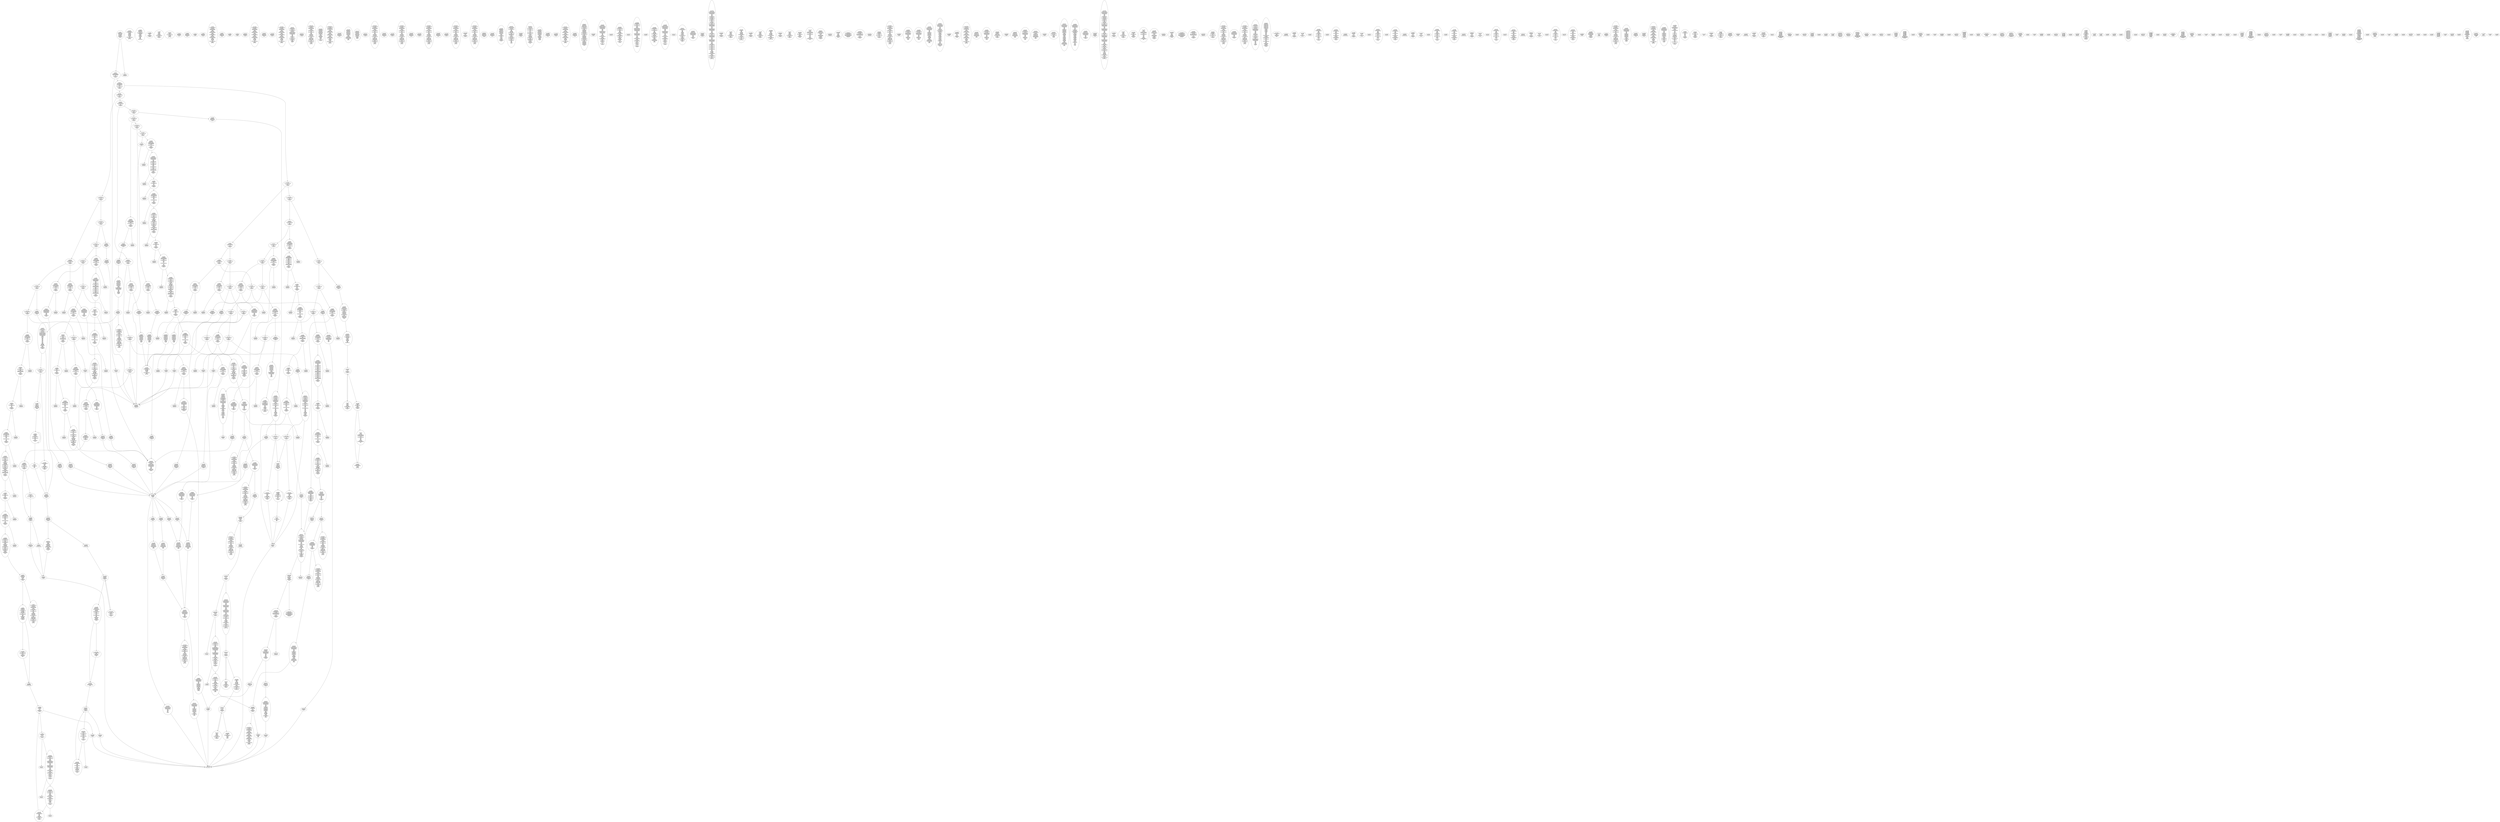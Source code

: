 /* Generated by GvGen v.1.0 (https://www.github.com/stricaud/gvgen) */

digraph G {
compound=true;
   node1 [label="[anywhere]"];
   node2 [label="# 0x0
PUSHX Data
PUSHX Data
MSTORE
CALLVALUE
ISZERO
PUSHX Data
JUMPI
"];
   node3 [label="# 0xc
PUSHX Data
REVERT
"];
   node4 [label="# 0x10
JUMPDEST
PUSHX LogicData
CALLDATASIZE
LT
PUSHX Data
JUMPI
"];
   node5 [label="# 0x1a
PUSHX Data
CALLDATALOAD
PUSHX BitData
SHR
PUSHX LogicData
GT
PUSHX Data
JUMPI
"];
   node6 [label="# 0x2b
PUSHX LogicData
GT
PUSHX Data
JUMPI
"];
   node7 [label="# 0x36
PUSHX LogicData
GT
PUSHX Data
JUMPI
"];
   node8 [label="# 0x41
PUSHX LogicData
EQ
PUSHX Data
JUMPI
"];
   node9 [label="# 0x4c
PUSHX LogicData
EQ
PUSHX Data
JUMPI
"];
   node10 [label="# 0x57
PUSHX LogicData
EQ
PUSHX Data
JUMPI
"];
   node11 [label="# 0x62
PUSHX LogicData
EQ
PUSHX Data
JUMPI
"];
   node12 [label="# 0x6d
PUSHX Data
JUMP
"];
   node13 [label="# 0x71
JUMPDEST
PUSHX LogicData
EQ
PUSHX Data
JUMPI
"];
   node14 [label="# 0x7d
PUSHX LogicData
EQ
PUSHX Data
JUMPI
"];
   node15 [label="# 0x88
PUSHX LogicData
EQ
PUSHX Data
JUMPI
"];
   node16 [label="# 0x93
PUSHX LogicData
EQ
PUSHX Data
JUMPI
"];
   node17 [label="# 0x9e
PUSHX Data
JUMP
"];
   node18 [label="# 0xa2
JUMPDEST
PUSHX LogicData
GT
PUSHX Data
JUMPI
"];
   node19 [label="# 0xae
PUSHX LogicData
EQ
PUSHX Data
JUMPI
"];
   node20 [label="# 0xb9
PUSHX LogicData
EQ
PUSHX Data
JUMPI
"];
   node21 [label="# 0xc4
PUSHX LogicData
EQ
PUSHX Data
JUMPI
"];
   node22 [label="# 0xcf
PUSHX LogicData
EQ
PUSHX Data
JUMPI
"];
   node23 [label="# 0xda
PUSHX Data
JUMP
"];
   node24 [label="# 0xde
JUMPDEST
PUSHX LogicData
EQ
PUSHX Data
JUMPI
"];
   node25 [label="# 0xea
PUSHX LogicData
EQ
PUSHX Data
JUMPI
"];
   node26 [label="# 0xf5
PUSHX LogicData
EQ
PUSHX Data
JUMPI
"];
   node27 [label="# 0x100
PUSHX LogicData
EQ
PUSHX Data
JUMPI
"];
   node28 [label="# 0x10b
PUSHX Data
JUMP
"];
   node29 [label="# 0x10f
JUMPDEST
PUSHX LogicData
GT
PUSHX Data
JUMPI
"];
   node30 [label="# 0x11b
PUSHX LogicData
GT
PUSHX Data
JUMPI
"];
   node31 [label="# 0x126
PUSHX LogicData
EQ
PUSHX Data
JUMPI
"];
   node32 [label="# 0x131
PUSHX LogicData
EQ
PUSHX Data
JUMPI
"];
   node33 [label="# 0x13c
PUSHX LogicData
EQ
PUSHX Data
JUMPI
"];
   node34 [label="# 0x147
PUSHX LogicData
EQ
PUSHX Data
JUMPI
"];
   node35 [label="# 0x152
PUSHX Data
JUMP
"];
   node36 [label="# 0x156
JUMPDEST
PUSHX LogicData
EQ
PUSHX Data
JUMPI
"];
   node37 [label="# 0x162
PUSHX LogicData
EQ
PUSHX Data
JUMPI
"];
   node38 [label="# 0x16d
PUSHX LogicData
EQ
PUSHX Data
JUMPI
"];
   node39 [label="# 0x178
PUSHX LogicData
EQ
PUSHX Data
JUMPI
"];
   node40 [label="# 0x183
PUSHX Data
JUMP
"];
   node41 [label="# 0x187
JUMPDEST
PUSHX LogicData
GT
PUSHX Data
JUMPI
"];
   node42 [label="# 0x193
PUSHX LogicData
EQ
PUSHX Data
JUMPI
"];
   node43 [label="# 0x19e
PUSHX LogicData
EQ
PUSHX Data
JUMPI
"];
   node44 [label="# 0x1a9
PUSHX LogicData
EQ
PUSHX Data
JUMPI
"];
   node45 [label="# 0x1b4
PUSHX LogicData
EQ
PUSHX Data
JUMPI
"];
   node46 [label="# 0x1bf
PUSHX Data
JUMP
"];
   node47 [label="# 0x1c3
JUMPDEST
PUSHX LogicData
EQ
PUSHX Data
JUMPI
"];
   node48 [label="# 0x1ce
PUSHX LogicData
EQ
PUSHX Data
JUMPI
"];
   node49 [label="# 0x1d8
PUSHX LogicData
EQ
PUSHX Data
JUMPI
"];
   node50 [label="# 0x1e3
JUMPDEST
PUSHX Data
REVERT
"];
   node51 [label="# 0x1e8
JUMPDEST
PUSHX Data
PUSHX ArithData
CALLDATASIZE
SUB
PUSHX LogicData
LT
ISZERO
PUSHX Data
JUMPI
"];
   node52 [label="# 0x1fa
PUSHX Data
REVERT
"];
   node53 [label="# 0x1fe
JUMPDEST
CALLDATALOAD
PUSHX Data
JUMP
"];
   node54 [label="# 0x205
JUMPDEST
PUSHX MemData
MLOAD
MSTORE
MLOAD
SUB
PUSHX ArithData
ADD
RETURN
"];
   node55 [label="# 0x217
JUMPDEST
PUSHX Data
PUSHX ArithData
CALLDATASIZE
SUB
PUSHX LogicData
LT
ISZERO
PUSHX Data
JUMPI
"];
   node56 [label="# 0x229
PUSHX Data
REVERT
"];
   node57 [label="# 0x22d
JUMPDEST
PUSHX ArithData
PUSHX BitData
PUSHX BitData
SHL
SUB
CALLDATALOAD
AND
PUSHX ArithData
ADD
CALLDATALOAD
PUSHX Data
JUMP
"];
   node58 [label="# 0x243
JUMPDEST
PUSHX Data
PUSHX ArithData
CALLDATASIZE
SUB
PUSHX LogicData
LT
ISZERO
PUSHX Data
JUMPI
"];
   node59 [label="# 0x255
PUSHX Data
REVERT
"];
   node60 [label="# 0x259
JUMPDEST
CALLDATALOAD
PUSHX BitData
AND
PUSHX Data
JUMP
"];
   node61 [label="# 0x282
JUMPDEST
PUSHX MemData
MLOAD
ISZERO
ISZERO
MSTORE
MLOAD
SUB
PUSHX ArithData
ADD
RETURN
"];
   node62 [label="# 0x296
JUMPDEST
PUSHX Data
PUSHX Data
JUMP
"];
   node63 [label="# 0x29e
JUMPDEST
PUSHX Data
MLOAD
PUSHX ArithData
MSTORE
MLOAD
ADD
MSTORE
MLOAD
ADD
ADD
PUSHX Data
"];
   node64 [label="# 0x2c0
JUMPDEST
LT
ISZERO
PUSHX Data
JUMPI
"];
   node65 [label="# 0x2c9
ADD
MLOAD
ADD
MSTORE
PUSHX ArithData
ADD
PUSHX Data
JUMP
"];
   node66 [label="# 0x2d8
JUMPDEST
ADD
PUSHX BitData
AND
ISZERO
PUSHX Data
JUMPI
"];
   node67 [label="# 0x2ec
SUB
MLOAD
PUSHX ArithData
PUSHX ArithData
SUB
PUSHX ArithData
EXP
SUB
NOT
AND
MSTORE
PUSHX ArithData
ADD
"];
   node68 [label="# 0x305
JUMPDEST
PUSHX MemData
MLOAD
SUB
RETURN
"];
   node69 [label="# 0x313
JUMPDEST
PUSHX Data
PUSHX ArithData
CALLDATASIZE
SUB
PUSHX LogicData
LT
ISZERO
PUSHX Data
JUMPI
"];
   node70 [label="# 0x325
PUSHX Data
REVERT
"];
   node71 [label="# 0x329
JUMPDEST
CALLDATALOAD
PUSHX Data
JUMP
"];
   node72 [label="# 0x330
JUMPDEST
PUSHX Data
PUSHX ArithData
CALLDATASIZE
SUB
PUSHX LogicData
LT
ISZERO
PUSHX Data
JUMPI
"];
   node73 [label="# 0x342
PUSHX Data
REVERT
"];
   node74 [label="# 0x346
JUMPDEST
CALLDATALOAD
PUSHX Data
JUMP
"];
   node75 [label="# 0x34d
JUMPDEST
PUSHX Data
PUSHX ArithData
CALLDATASIZE
SUB
PUSHX LogicData
LT
ISZERO
PUSHX Data
JUMPI
"];
   node76 [label="# 0x35f
PUSHX Data
REVERT
"];
   node77 [label="# 0x363
JUMPDEST
PUSHX ArithData
PUSHX BitData
PUSHX BitData
SHL
SUB
CALLDATALOAD
AND
PUSHX ArithData
ADD
CALLDATALOAD
AND
ADD
PUSHX ArithData
ADD
PUSHX ArithData
ADD
CALLDATALOAD
PUSHX LogicData
GT
ISZERO
PUSHX Data
JUMPI
"];
   node78 [label="# 0x393
PUSHX Data
REVERT
"];
   node79 [label="# 0x397
JUMPDEST
ADD
PUSHX ArithData
ADD
GT
ISZERO
PUSHX Data
JUMPI
"];
   node80 [label="# 0x3a5
PUSHX Data
REVERT
"];
   node81 [label="# 0x3a9
JUMPDEST
CALLDATALOAD
PUSHX ArithData
ADD
PUSHX ArithData
MUL
ADD
GT
PUSHX LogicData
GT
OR
ISZERO
PUSHX Data
JUMPI
"];
   node82 [label="# 0x3c7
PUSHX Data
REVERT
"];
   node83 [label="# 0x3cb
JUMPDEST
PUSHX ArithData
MUL
PUSHX ArithData
ADD
PUSHX MemData
MLOAD
ADD
PUSHX Data
MSTORE
MSTORE
PUSHX ArithData
ADD
PUSHX ArithData
MUL
CALLDATACOPY
PUSHX Data
ADD
MSTORE
PUSHX ArithData
ADD
CALLDATALOAD
PUSHX LogicData
GT
ISZERO
PUSHX Data
JUMPI
"];
   node84 [label="# 0x417
PUSHX Data
REVERT
"];
   node85 [label="# 0x41b
JUMPDEST
ADD
PUSHX ArithData
ADD
GT
ISZERO
PUSHX Data
JUMPI
"];
   node86 [label="# 0x429
PUSHX Data
REVERT
"];
   node87 [label="# 0x42d
JUMPDEST
CALLDATALOAD
PUSHX ArithData
ADD
PUSHX ArithData
MUL
ADD
GT
PUSHX LogicData
GT
OR
ISZERO
PUSHX Data
JUMPI
"];
   node88 [label="# 0x44b
PUSHX Data
REVERT
"];
   node89 [label="# 0x44f
JUMPDEST
PUSHX ArithData
MUL
PUSHX ArithData
ADD
PUSHX MemData
MLOAD
ADD
PUSHX Data
MSTORE
MSTORE
PUSHX ArithData
ADD
PUSHX ArithData
MUL
CALLDATACOPY
PUSHX Data
ADD
MSTORE
PUSHX ArithData
ADD
CALLDATALOAD
PUSHX LogicData
GT
ISZERO
PUSHX Data
JUMPI
"];
   node90 [label="# 0x49b
PUSHX Data
REVERT
"];
   node91 [label="# 0x49f
JUMPDEST
ADD
PUSHX ArithData
ADD
GT
ISZERO
PUSHX Data
JUMPI
"];
   node92 [label="# 0x4ad
PUSHX Data
REVERT
"];
   node93 [label="# 0x4b1
JUMPDEST
CALLDATALOAD
PUSHX ArithData
ADD
PUSHX ArithData
MUL
ADD
GT
PUSHX LogicData
GT
OR
ISZERO
PUSHX Data
JUMPI
"];
   node94 [label="# 0x4cf
PUSHX Data
REVERT
"];
   node95 [label="# 0x4d3
JUMPDEST
PUSHX ArithData
ADD
PUSHX ArithData
DIV
MUL
PUSHX ArithData
ADD
PUSHX MemData
MLOAD
ADD
PUSHX Data
MSTORE
MSTORE
PUSHX ArithData
ADD
CALLDATACOPY
PUSHX Data
ADD
MSTORE
PUSHX Data
JUMP
"];
   node96 [label="# 0x514
JUMPDEST
STOP
"];
   node97 [label="# 0x516
JUMPDEST
PUSHX Data
PUSHX ArithData
CALLDATASIZE
SUB
PUSHX LogicData
LT
ISZERO
PUSHX Data
JUMPI
"];
   node98 [label="# 0x528
PUSHX Data
REVERT
"];
   node99 [label="# 0x52c
JUMPDEST
CALLDATALOAD
PUSHX ArithData
PUSHX BitData
PUSHX BitData
SHL
SUB
AND
PUSHX Data
JUMP
"];
   node100 [label="# 0x53c
JUMPDEST
PUSHX Data
PUSHX Data
JUMP
"];
   node101 [label="# 0x544
JUMPDEST
PUSHX Data
PUSHX ArithData
CALLDATASIZE
SUB
PUSHX LogicData
LT
ISZERO
PUSHX Data
JUMPI
"];
   node102 [label="# 0x556
PUSHX Data
REVERT
"];
   node103 [label="# 0x55a
JUMPDEST
ADD
PUSHX ArithData
ADD
CALLDATALOAD
PUSHX LogicData
GT
ISZERO
PUSHX Data
JUMPI
"];
   node104 [label="# 0x571
PUSHX Data
REVERT
"];
   node105 [label="# 0x575
JUMPDEST
ADD
PUSHX ArithData
ADD
GT
ISZERO
PUSHX Data
JUMPI
"];
   node106 [label="# 0x583
PUSHX Data
REVERT
"];
   node107 [label="# 0x587
JUMPDEST
CALLDATALOAD
PUSHX ArithData
ADD
PUSHX ArithData
MUL
ADD
GT
PUSHX LogicData
GT
OR
ISZERO
PUSHX Data
JUMPI
"];
   node108 [label="# 0x5a5
PUSHX Data
REVERT
"];
   node109 [label="# 0x5a9
JUMPDEST
PUSHX ArithData
MUL
PUSHX ArithData
ADD
PUSHX MemData
MLOAD
ADD
PUSHX Data
MSTORE
MSTORE
PUSHX ArithData
ADD
PUSHX ArithData
MUL
CALLDATACOPY
PUSHX Data
ADD
MSTORE
PUSHX ArithData
ADD
CALLDATALOAD
PUSHX LogicData
GT
ISZERO
PUSHX Data
JUMPI
"];
   node110 [label="# 0x5f5
PUSHX Data
REVERT
"];
   node111 [label="# 0x5f9
JUMPDEST
ADD
PUSHX ArithData
ADD
GT
ISZERO
PUSHX Data
JUMPI
"];
   node112 [label="# 0x607
PUSHX Data
REVERT
"];
   node113 [label="# 0x60b
JUMPDEST
CALLDATALOAD
PUSHX ArithData
ADD
PUSHX ArithData
MUL
ADD
GT
PUSHX LogicData
GT
OR
ISZERO
PUSHX Data
JUMPI
"];
   node114 [label="# 0x629
PUSHX Data
REVERT
"];
   node115 [label="# 0x62d
JUMPDEST
PUSHX ArithData
MUL
PUSHX ArithData
ADD
PUSHX MemData
MLOAD
ADD
PUSHX Data
MSTORE
MSTORE
PUSHX ArithData
ADD
PUSHX ArithData
MUL
CALLDATACOPY
PUSHX Data
ADD
MSTORE
PUSHX Data
JUMP
"];
   node116 [label="# 0x66b
JUMPDEST
PUSHX Data
MLOAD
PUSHX ArithData
MSTORE
MLOAD
ADD
MSTORE
MLOAD
ADD
ADD
MUL
PUSHX Data
"];
   node117 [label="# 0x68f
JUMPDEST
LT
ISZERO
PUSHX Data
JUMPI
"];
   node118 [label="# 0x698
ADD
MLOAD
ADD
MSTORE
PUSHX ArithData
ADD
PUSHX Data
JUMP
"];
   node119 [label="# 0x6a7
JUMPDEST
ADD
PUSHX MemData
MLOAD
SUB
RETURN
"];
   node120 [label="# 0x6bb
JUMPDEST
PUSHX Data
PUSHX ArithData
CALLDATASIZE
SUB
PUSHX LogicData
LT
ISZERO
PUSHX Data
JUMPI
"];
   node121 [label="# 0x6cd
PUSHX Data
REVERT
"];
   node122 [label="# 0x6d1
JUMPDEST
CALLDATALOAD
PUSHX ArithData
PUSHX BitData
PUSHX BitData
SHL
SUB
AND
PUSHX Data
JUMP
"];
   node123 [label="# 0x6e1
JUMPDEST
PUSHX Data
PUSHX Data
JUMP
"];
   node124 [label="# 0x6e9
JUMPDEST
PUSHX Data
PUSHX ArithData
CALLDATASIZE
SUB
PUSHX LogicData
LT
ISZERO
PUSHX Data
JUMPI
"];
   node125 [label="# 0x6fb
PUSHX Data
REVERT
"];
   node126 [label="# 0x6ff
JUMPDEST
PUSHX ArithData
PUSHX BitData
PUSHX BitData
SHL
SUB
CALLDATALOAD
AND
PUSHX ArithData
ADD
CALLDATALOAD
PUSHX ArithData
ADD
CALLDATALOAD
ADD
PUSHX ArithData
ADD
PUSHX ArithData
ADD
CALLDATALOAD
PUSHX LogicData
GT
ISZERO
PUSHX Data
JUMPI
"];
   node127 [label="# 0x732
PUSHX Data
REVERT
"];
   node128 [label="# 0x736
JUMPDEST
ADD
PUSHX ArithData
ADD
GT
ISZERO
PUSHX Data
JUMPI
"];
   node129 [label="# 0x744
PUSHX Data
REVERT
"];
   node130 [label="# 0x748
JUMPDEST
CALLDATALOAD
PUSHX ArithData
ADD
PUSHX ArithData
MUL
ADD
GT
PUSHX LogicData
GT
OR
ISZERO
PUSHX Data
JUMPI
"];
   node131 [label="# 0x766
PUSHX Data
REVERT
"];
   node132 [label="# 0x76a
JUMPDEST
PUSHX ArithData
ADD
PUSHX ArithData
DIV
MUL
PUSHX ArithData
ADD
PUSHX MemData
MLOAD
ADD
PUSHX Data
MSTORE
MSTORE
PUSHX ArithData
ADD
CALLDATACOPY
PUSHX Data
ADD
MSTORE
PUSHX Data
JUMP
"];
   node133 [label="# 0x7ab
JUMPDEST
PUSHX Data
PUSHX ArithData
CALLDATASIZE
SUB
PUSHX LogicData
LT
ISZERO
PUSHX Data
JUMPI
"];
   node134 [label="# 0x7bd
PUSHX Data
REVERT
"];
   node135 [label="# 0x7c1
JUMPDEST
CALLDATALOAD
PUSHX ArithData
PUSHX BitData
PUSHX BitData
SHL
SUB
AND
PUSHX Data
JUMP
"];
   node136 [label="# 0x7d1
JUMPDEST
PUSHX Data
PUSHX ArithData
CALLDATASIZE
SUB
PUSHX LogicData
LT
ISZERO
PUSHX Data
JUMPI
"];
   node137 [label="# 0x7e3
PUSHX Data
REVERT
"];
   node138 [label="# 0x7e7
JUMPDEST
ADD
PUSHX ArithData
ADD
CALLDATALOAD
PUSHX LogicData
GT
ISZERO
PUSHX Data
JUMPI
"];
   node139 [label="# 0x7fe
PUSHX Data
REVERT
"];
   node140 [label="# 0x802
JUMPDEST
ADD
PUSHX ArithData
ADD
GT
ISZERO
PUSHX Data
JUMPI
"];
   node141 [label="# 0x810
PUSHX Data
REVERT
"];
   node142 [label="# 0x814
JUMPDEST
CALLDATALOAD
PUSHX ArithData
ADD
PUSHX ArithData
MUL
ADD
GT
PUSHX LogicData
GT
OR
ISZERO
PUSHX Data
JUMPI
"];
   node143 [label="# 0x832
PUSHX Data
REVERT
"];
   node144 [label="# 0x836
JUMPDEST
PUSHX ArithData
ADD
PUSHX ArithData
DIV
MUL
PUSHX ArithData
ADD
PUSHX MemData
MLOAD
ADD
PUSHX Data
MSTORE
MSTORE
PUSHX ArithData
ADD
CALLDATACOPY
PUSHX Data
ADD
MSTORE
PUSHX Data
JUMP
"];
   node145 [label="# 0x877
JUMPDEST
PUSHX Data
PUSHX ArithData
CALLDATASIZE
SUB
PUSHX LogicData
LT
ISZERO
PUSHX Data
JUMPI
"];
   node146 [label="# 0x889
PUSHX Data
REVERT
"];
   node147 [label="# 0x88d
JUMPDEST
CALLDATALOAD
PUSHX Data
JUMP
"];
   node148 [label="# 0x894
JUMPDEST
PUSHX Data
PUSHX Data
JUMP
"];
   node149 [label="# 0x89c
JUMPDEST
PUSHX MemData
MLOAD
PUSHX ArithData
PUSHX BitData
PUSHX BitData
SHL
SUB
AND
MSTORE
MLOAD
SUB
PUSHX ArithData
ADD
RETURN
"];
   node150 [label="# 0x8b8
JUMPDEST
PUSHX Data
PUSHX Data
JUMP
"];
   node151 [label="# 0x8c0
JUMPDEST
PUSHX Data
PUSHX Data
JUMP
"];
   node152 [label="# 0x8c8
JUMPDEST
PUSHX Data
PUSHX ArithData
CALLDATASIZE
SUB
PUSHX LogicData
LT
ISZERO
PUSHX Data
JUMPI
"];
   node153 [label="# 0x8da
PUSHX Data
REVERT
"];
   node154 [label="# 0x8de
JUMPDEST
CALLDATALOAD
PUSHX ArithData
PUSHX BitData
PUSHX BitData
SHL
SUB
AND
PUSHX Data
JUMP
"];
   node155 [label="# 0x8ee
JUMPDEST
PUSHX Data
PUSHX Data
JUMP
"];
   node156 [label="# 0x8f6
JUMPDEST
PUSHX Data
PUSHX ArithData
CALLDATASIZE
SUB
PUSHX LogicData
LT
ISZERO
PUSHX Data
JUMPI
"];
   node157 [label="# 0x908
PUSHX Data
REVERT
"];
   node158 [label="# 0x90c
JUMPDEST
PUSHX ArithData
PUSHX BitData
PUSHX BitData
SHL
SUB
CALLDATALOAD
AND
PUSHX ArithData
ADD
CALLDATALOAD
ISZERO
ISZERO
PUSHX Data
JUMP
"];
   node159 [label="# 0x924
JUMPDEST
PUSHX Data
PUSHX ArithData
CALLDATASIZE
SUB
PUSHX LogicData
LT
ISZERO
PUSHX Data
JUMPI
"];
   node160 [label="# 0x936
PUSHX Data
REVERT
"];
   node161 [label="# 0x93a
JUMPDEST
CALLDATALOAD
PUSHX ArithData
PUSHX BitData
PUSHX BitData
SHL
SUB
AND
PUSHX Data
JUMP
"];
   node162 [label="# 0x94a
JUMPDEST
PUSHX Data
PUSHX ArithData
CALLDATASIZE
SUB
PUSHX LogicData
LT
ISZERO
PUSHX Data
JUMPI
"];
   node163 [label="# 0x95c
PUSHX Data
REVERT
"];
   node164 [label="# 0x960
JUMPDEST
CALLDATALOAD
PUSHX ArithData
ADD
CALLDATALOAD
ADD
PUSHX ArithData
ADD
PUSHX ArithData
ADD
CALLDATALOAD
PUSHX LogicData
GT
ISZERO
PUSHX Data
JUMPI
"];
   node165 [label="# 0x983
PUSHX Data
REVERT
"];
   node166 [label="# 0x987
JUMPDEST
ADD
PUSHX ArithData
ADD
GT
ISZERO
PUSHX Data
JUMPI
"];
   node167 [label="# 0x995
PUSHX Data
REVERT
"];
   node168 [label="# 0x999
JUMPDEST
CALLDATALOAD
PUSHX ArithData
ADD
PUSHX ArithData
MUL
ADD
GT
PUSHX LogicData
GT
OR
ISZERO
PUSHX Data
JUMPI
"];
   node169 [label="# 0x9b7
PUSHX Data
REVERT
"];
   node170 [label="# 0x9bb
JUMPDEST
PUSHX ArithData
ADD
CALLDATALOAD
PUSHX LogicData
GT
ISZERO
PUSHX Data
JUMPI
"];
   node171 [label="# 0x9d5
PUSHX Data
REVERT
"];
   node172 [label="# 0x9d9
JUMPDEST
ADD
PUSHX ArithData
ADD
GT
ISZERO
PUSHX Data
JUMPI
"];
   node173 [label="# 0x9e7
PUSHX Data
REVERT
"];
   node174 [label="# 0x9eb
JUMPDEST
CALLDATALOAD
PUSHX ArithData
ADD
PUSHX ArithData
MUL
ADD
GT
PUSHX LogicData
GT
OR
ISZERO
PUSHX Data
JUMPI
"];
   node175 [label="# 0xa09
PUSHX Data
REVERT
"];
   node176 [label="# 0xa0d
JUMPDEST
PUSHX Data
JUMP
"];
   node177 [label="# 0xa18
JUMPDEST
PUSHX Data
PUSHX ArithData
CALLDATASIZE
SUB
PUSHX LogicData
LT
ISZERO
PUSHX Data
JUMPI
"];
   node178 [label="# 0xa2a
PUSHX Data
REVERT
"];
   node179 [label="# 0xa2e
JUMPDEST
CALLDATALOAD
PUSHX ArithData
PUSHX BitData
PUSHX BitData
SHL
SUB
AND
PUSHX Data
JUMP
"];
   node180 [label="# 0xa3e
JUMPDEST
PUSHX Data
PUSHX ArithData
CALLDATASIZE
SUB
PUSHX LogicData
LT
ISZERO
PUSHX Data
JUMPI
"];
   node181 [label="# 0xa50
PUSHX Data
REVERT
"];
   node182 [label="# 0xa54
JUMPDEST
CALLDATALOAD
PUSHX Data
JUMP
"];
   node183 [label="# 0xa5b
JUMPDEST
PUSHX Data
PUSHX ArithData
CALLDATASIZE
SUB
PUSHX LogicData
LT
ISZERO
PUSHX Data
JUMPI
"];
   node184 [label="# 0xa6d
PUSHX Data
REVERT
"];
   node185 [label="# 0xa71
JUMPDEST
CALLDATALOAD
PUSHX Data
JUMP
"];
   node186 [label="# 0xa78
JUMPDEST
PUSHX Data
PUSHX Data
JUMP
"];
   node187 [label="# 0xa80
JUMPDEST
PUSHX Data
PUSHX ArithData
CALLDATASIZE
SUB
PUSHX LogicData
LT
ISZERO
PUSHX Data
JUMPI
"];
   node188 [label="# 0xa92
PUSHX Data
REVERT
"];
   node189 [label="# 0xa96
JUMPDEST
PUSHX ArithData
PUSHX BitData
PUSHX BitData
SHL
SUB
CALLDATALOAD
AND
PUSHX ArithData
ADD
CALLDATALOAD
AND
PUSHX Data
JUMP
"];
   node190 [label="# 0xaae
JUMPDEST
PUSHX Data
PUSHX ArithData
CALLDATASIZE
SUB
PUSHX LogicData
LT
ISZERO
PUSHX Data
JUMPI
"];
   node191 [label="# 0xac0
PUSHX Data
REVERT
"];
   node192 [label="# 0xac4
JUMPDEST
PUSHX ArithData
PUSHX BitData
PUSHX BitData
SHL
SUB
CALLDATALOAD
AND
PUSHX ArithData
ADD
CALLDATALOAD
AND
PUSHX ArithData
ADD
CALLDATALOAD
PUSHX ArithData
ADD
CALLDATALOAD
ADD
PUSHX ArithData
ADD
PUSHX ArithData
ADD
CALLDATALOAD
PUSHX LogicData
GT
ISZERO
PUSHX Data
JUMPI
"];
   node193 [label="# 0xb00
PUSHX Data
REVERT
"];
   node194 [label="# 0xb04
JUMPDEST
ADD
PUSHX ArithData
ADD
GT
ISZERO
PUSHX Data
JUMPI
"];
   node195 [label="# 0xb12
PUSHX Data
REVERT
"];
   node196 [label="# 0xb16
JUMPDEST
CALLDATALOAD
PUSHX ArithData
ADD
PUSHX ArithData
MUL
ADD
GT
PUSHX LogicData
GT
OR
ISZERO
PUSHX Data
JUMPI
"];
   node197 [label="# 0xb34
PUSHX Data
REVERT
"];
   node198 [label="# 0xb38
JUMPDEST
PUSHX ArithData
ADD
PUSHX ArithData
DIV
MUL
PUSHX ArithData
ADD
PUSHX MemData
MLOAD
ADD
PUSHX Data
MSTORE
MSTORE
PUSHX ArithData
ADD
CALLDATACOPY
PUSHX Data
ADD
MSTORE
PUSHX Data
JUMP
"];
   node199 [label="# 0xb79
JUMPDEST
PUSHX Data
PUSHX ArithData
CALLDATASIZE
SUB
PUSHX LogicData
LT
ISZERO
PUSHX Data
JUMPI
"];
   node200 [label="# 0xb8b
PUSHX Data
REVERT
"];
   node201 [label="# 0xb8f
JUMPDEST
CALLDATALOAD
PUSHX ArithData
PUSHX BitData
PUSHX BitData
SHL
SUB
AND
PUSHX Data
JUMP
"];
   node202 [label="# 0xb9f
JUMPDEST
PUSHX Data
PUSHX Data
MSTORE
PUSHX Data
MSTORE
PUSHX Data
SHA3
SLOAD
JUMP
"];
   node203 [label="# 0xbb1
JUMPDEST
PUSHX ArithData
PUSHX BitData
PUSHX BitData
SHL
SUB
AND
PUSHX Data
MSTORE
PUSHX Data
MSTORE
PUSHX Data
SHA3
MSTORE
MSTORE
SHA3
SLOAD
"];
   node204 [label="# 0xbd4
JUMPDEST
JUMP
"];
   node205 [label="# 0xbda
JUMPDEST
PUSHX Data
PUSHX BitData
AND
PUSHX LogicData
EQ
PUSHX Data
JUMPI
"];
   node206 [label="# 0xc27
PUSHX BitData
AND
PUSHX LogicData
EQ
"];
   node207 [label="# 0xc6d
JUMPDEST
ISZERO
PUSHX Data
JUMPI
"];
   node208 [label="# 0xc73
PUSHX Data
PUSHX Data
JUMP
"];
   node209 [label="# 0xc7a
JUMPDEST
PUSHX Data
"];
   node210 [label="# 0xc7e
JUMPDEST
JUMP
"];
   node211 [label="# 0xc83
JUMPDEST
PUSHX StorData
SLOAD
PUSHX MemData
MLOAD
PUSHX ArithData
PUSHX Data
PUSHX BitData
AND
ISZERO
PUSHX ArithData
MUL
PUSHX ArithData
ADD
AND
DIV
PUSHX ArithData
ADD
DIV
MUL
ADD
ADD
MSTORE
MSTORE
ADD
ISZERO
PUSHX Data
JUMPI
"];
   node212 [label="# 0xce1
PUSHX LogicData
LT
PUSHX Data
JUMPI
"];
   node213 [label="# 0xce9
PUSHX ArithData
SLOAD
DIV
MUL
MSTORE
PUSHX ArithData
ADD
PUSHX Data
JUMP
"];
   node214 [label="# 0xcfc
JUMPDEST
ADD
PUSHX Data
MSTORE
PUSHX Data
PUSHX Data
SHA3
"];
   node215 [label="# 0xd0a
JUMPDEST
SLOAD
MSTORE
PUSHX ArithData
ADD
PUSHX ArithData
ADD
GT
PUSHX Data
JUMPI
"];
   node216 [label="# 0xd1e
SUB
PUSHX BitData
AND
ADD
"];
   node217 [label="# 0xd27
JUMPDEST
JUMP
"];
   node218 [label="# 0xd2f
JUMPDEST
PUSHX Data
PUSHX Data
PUSHX Data
JUMP
"];
   node219 [label="# 0xd3a
JUMPDEST
PUSHX Data
JUMPI
"];
   node220 [label="# 0xd3f
PUSHX MemData
MLOAD
PUSHX BitData
PUSHX BitData
SHL
MSTORE
PUSHX ArithData
ADD
PUSHX ArithData
ADD
SUB
MSTORE
PUSHX Data
MSTORE
PUSHX ArithData
ADD
PUSHX Data
PUSHX Data
CODECOPY
PUSHX ArithData
ADD
PUSHX MemData
MLOAD
SUB
REVERT
"];
   node221 [label="# 0xd75
JUMPDEST
PUSHX StorData
SLOAD
PUSHX MemData
MLOAD
PUSHX ArithData
PUSHX ArithData
PUSHX ArithData
PUSHX ArithData
PUSHX BitData
AND
ISZERO
MUL
ADD
AND
DIV
ADD
DIV
MUL
ADD
ADD
MSTORE
MSTORE
PUSHX Data
ADD
ISZERO
PUSHX Data
JUMPI
"];
   node222 [label="# 0xdd7
PUSHX LogicData
LT
PUSHX Data
JUMPI
"];
   node223 [label="# 0xddf
PUSHX ArithData
SLOAD
DIV
MUL
MSTORE
PUSHX ArithData
ADD
PUSHX Data
JUMP
"];
   node224 [label="# 0xdf2
JUMPDEST
ADD
PUSHX Data
MSTORE
PUSHX Data
PUSHX Data
SHA3
"];
   node225 [label="# 0xe00
JUMPDEST
SLOAD
MSTORE
PUSHX ArithData
ADD
PUSHX ArithData
ADD
GT
PUSHX Data
JUMPI
"];
   node226 [label="# 0xe14
SUB
PUSHX BitData
AND
ADD
"];
   node227 [label="# 0xe1d
JUMPDEST
PUSHX Data
PUSHX Data
JUMP
"];
   node228 [label="# 0xe2b
JUMPDEST
PUSHX Data
JUMP
"];
   node229 [label="# 0xe30
JUMPDEST
PUSHX Data
PUSHX Data
MSTORE
PUSHX Data
MSTORE
PUSHX Data
SHA3
SLOAD
JUMP
"];
   node230 [label="# 0xe42
JUMPDEST
CALLER
PUSHX ArithData
PUSHX BitData
PUSHX BitData
SHL
SUB
AND
EQ
PUSHX Data
JUMPI
"];
   node231 [label="# 0xe54
PUSHX Data
CALLER
PUSHX Data
JUMP
"];
   node232 [label="# 0xe5e
JUMPDEST
PUSHX Data
JUMPI
"];
   node233 [label="# 0xe63
PUSHX MemData
MLOAD
PUSHX BitData
PUSHX BitData
SHL
MSTORE
PUSHX ArithData
ADD
PUSHX ArithData
ADD
SUB
MSTORE
PUSHX Data
MSTORE
PUSHX ArithData
ADD
PUSHX Data
PUSHX Data
CODECOPY
PUSHX ArithData
ADD
PUSHX MemData
MLOAD
SUB
REVERT
"];
   node234 [label="# 0xe99
JUMPDEST
PUSHX ArithData
PUSHX BitData
PUSHX BitData
SHL
SUB
AND
PUSHX Data
JUMPI
"];
   node235 [label="# 0xea8
PUSHX MemData
MLOAD
PUSHX BitData
PUSHX BitData
SHL
MSTORE
PUSHX ArithData
ADD
PUSHX ArithData
ADD
SUB
MSTORE
PUSHX Data
MSTORE
PUSHX ArithData
ADD
PUSHX Data
PUSHX Data
CODECOPY
PUSHX ArithData
ADD
PUSHX MemData
MLOAD
SUB
REVERT
"];
   node236 [label="# 0xede
JUMPDEST
PUSHX Data
PUSHX Data
JUMP
"];
   node237 [label="# 0xeea
JUMPDEST
PUSHX Data
PUSHX Data
JUMP
"];
   node238 [label="# 0xef7
JUMPDEST
JUMP
"];
   node239 [label="# 0xefe
JUMPDEST
PUSHX Data
PUSHX Data
JUMP
"];
   node240 [label="# 0xf06
JUMPDEST
PUSHX Data
JUMPI
"];
   node241 [label="# 0xf0b
PUSHX MemData
MLOAD
PUSHX BitData
PUSHX BitData
SHL
MSTORE
PUSHX Data
PUSHX ArithData
ADD
MSTORE
PUSHX ArithData
ADD
MSTORE
PUSHX Data
PUSHX ArithData
ADD
MSTORE
MLOAD
SUB
PUSHX ArithData
ADD
REVERT
"];
   node242 [label="# 0xf57
JUMPDEST
PUSHX Data
PUSHX Data
JUMP
"];
   node243 [label="# 0xf60
JUMPDEST
JUMP
"];
   node244 [label="# 0xf63
JUMPDEST
PUSHX Data
PUSHX Data
PUSHX Data
JUMP
"];
   node245 [label="# 0xf6e
JUMPDEST
PUSHX Data
JUMP
"];
   node246 [label="# 0xf73
JUMPDEST
JUMP
"];
   node247 [label="# 0xf75
JUMPDEST
PUSHX Data
MLOAD
MLOAD
EQ
PUSHX Data
JUMPI
"];
   node248 [label="# 0xf81
PUSHX MemData
MLOAD
PUSHX BitData
PUSHX BitData
SHL
MSTORE
PUSHX ArithData
ADD
PUSHX ArithData
ADD
SUB
MSTORE
PUSHX Data
MSTORE
PUSHX ArithData
ADD
PUSHX Data
PUSHX Data
CODECOPY
PUSHX ArithData
ADD
PUSHX MemData
MLOAD
SUB
REVERT
"];
   node249 [label="# 0xfb7
JUMPDEST
PUSHX Data
MLOAD
PUSHX MemData
MLOAD
MSTORE
PUSHX ArithData
MUL
PUSHX ArithData
ADD
ADD
PUSHX Data
MSTORE
ISZERO
PUSHX Data
JUMPI
"];
   node250 [label="# 0xfd5
PUSHX ArithData
ADD
PUSHX ArithData
MUL
CODESIZE
CODECOPY
ADD
"];
   node251 [label="# 0xfe4
JUMPDEST
PUSHX Data
"];
   node252 [label="# 0xfea
JUMPDEST
MLOAD
LT
ISZERO
PUSHX Data
JUMPI
"];
   node253 [label="# 0xff4
PUSHX Data
MLOAD
LT
PUSHX Data
JUMPI
"];
   node254 [label="# 0x1001
INVALID
"];
   node255 [label="# 0x1002
JUMPDEST
PUSHX ArithData
MUL
PUSHX ArithData
ADD
ADD
MLOAD
PUSHX ArithData
PUSHX BitData
PUSHX BitData
SHL
SUB
AND
PUSHX ArithData
PUSHX BitData
PUSHX BitData
SHL
SUB
AND
MSTORE
PUSHX ArithData
ADD
MSTORE
PUSHX ArithData
ADD
PUSHX Data
SHA3
PUSHX Data
MLOAD
LT
PUSHX Data
JUMPI
"];
   node256 [label="# 0x1037
INVALID
"];
   node257 [label="# 0x1038
JUMPDEST
PUSHX ArithData
MUL
PUSHX ArithData
ADD
ADD
MLOAD
MSTORE
PUSHX ArithData
ADD
MSTORE
PUSHX ArithData
ADD
PUSHX Data
SHA3
SLOAD
MLOAD
LT
PUSHX Data
JUMPI
"];
   node258 [label="# 0x105a
INVALID
"];
   node259 [label="# 0x105b
JUMPDEST
PUSHX ArithData
MUL
ADD
ADD
MSTORE
PUSHX ArithData
ADD
PUSHX Data
JUMP
"];
   node260 [label="# 0x106e
JUMPDEST
JUMP
"];
   node261 [label="# 0x1076
JUMPDEST
PUSHX Data
PUSHX Data
JUMP
"];
   node262 [label="# 0x107e
JUMPDEST
PUSHX Data
JUMPI
"];
   node263 [label="# 0x1083
PUSHX MemData
MLOAD
PUSHX BitData
PUSHX BitData
SHL
MSTORE
PUSHX Data
PUSHX ArithData
ADD
MSTORE
PUSHX ArithData
ADD
MSTORE
PUSHX Data
PUSHX ArithData
ADD
MSTORE
MLOAD
SUB
PUSHX ArithData
ADD
REVERT
"];
   node264 [label="# 0x10cf
JUMPDEST
PUSHX Data
PUSHX Data
JUMP
"];
   node265 [label="# 0x10d8
JUMPDEST
PUSHX Data
PUSHX Data
JUMP
"];
   node266 [label="# 0x10e0
JUMPDEST
PUSHX Data
JUMPI
"];
   node267 [label="# 0x10e5
PUSHX MemData
MLOAD
PUSHX BitData
PUSHX BitData
SHL
MSTORE
PUSHX Data
PUSHX ArithData
ADD
MSTORE
PUSHX ArithData
ADD
MSTORE
PUSHX Data
PUSHX ArithData
ADD
MSTORE
MLOAD
SUB
PUSHX ArithData
ADD
REVERT
"];
   node268 [label="# 0x1131
JUMPDEST
PUSHX StorData
SLOAD
PUSHX MemData
MLOAD
PUSHX Data
PUSHX ArithData
PUSHX BitData
PUSHX BitData
SHL
SUB
AND
PUSHX Data
LOGX
PUSHX StorData
SLOAD
PUSHX BitData
AND
SSTORE
JUMP
"];
   node269 [label="# 0x1193
JUMPDEST
PUSHX Data
PUSHX Data
PUSHX Data
JUMP
"];
   node270 [label="# 0x119e
JUMPDEST
PUSHX Data
JUMP
"];
   node271 [label="# 0x11a3
JUMPDEST
PUSHX Data
JUMPI
"];
   node272 [label="# 0x11a8
PUSHX MemData
MLOAD
PUSHX BitData
PUSHX BitData
SHL
MSTORE
PUSHX ArithData
ADD
PUSHX ArithData
ADD
SUB
MSTORE
PUSHX Data
MSTORE
PUSHX ArithData
ADD
PUSHX Data
PUSHX Data
CODECOPY
PUSHX ArithData
ADD
PUSHX MemData
MLOAD
SUB
REVERT
"];
   node273 [label="# 0x11de
JUMPDEST
PUSHX Data
MSTORE
PUSHX Data
PUSHX Data
MSTORE
PUSHX Data
SHA3
SLOAD
PUSHX Data
MSTORE
SHA3
SLOAD
GT
PUSHX Data
JUMPI
"];
   node274 [label="# 0x1201
PUSHX MemData
MLOAD
PUSHX BitData
PUSHX BitData
SHL
MSTORE
PUSHX Data
PUSHX ArithData
ADD
MSTORE
PUSHX Data
PUSHX ArithData
ADD
MSTORE
PUSHX Data
PUSHX ArithData
ADD
MSTORE
MLOAD
SUB
PUSHX ArithData
ADD
REVERT
"];
   node275 [label="# 0x124d
JUMPDEST
PUSHX Data
PUSHX Data
JUMP
"];
   node276 [label="# 0x1259
JUMPDEST
PUSHX Data
MSTORE
PUSHX Data
PUSHX Data
MSTORE
PUSHX Data
SHA3
SLOAD
PUSHX Data
PUSHX BitData
PUSHX BitData
AND
JUMP
"];
   node277 [label="# 0x1278
JUMPDEST
PUSHX Data
MSTORE
PUSHX Data
PUSHX Data
MSTORE
PUSHX Data
SHA3
SSTORE
JUMP
"];
   node278 [label="# 0x1291
JUMPDEST
PUSHX Data
PUSHX Data
PUSHX Data
JUMP
"];
   node279 [label="# 0x129c
JUMPDEST
PUSHX Data
JUMP
"];
   node280 [label="# 0x12a1
JUMPDEST
PUSHX Data
JUMPI
"];
   node281 [label="# 0x12a6
PUSHX MemData
MLOAD
PUSHX BitData
PUSHX BitData
SHL
MSTORE
PUSHX ArithData
ADD
PUSHX ArithData
ADD
SUB
MSTORE
PUSHX Data
MSTORE
PUSHX ArithData
ADD
PUSHX Data
PUSHX Data
CODECOPY
PUSHX ArithData
ADD
PUSHX MemData
MLOAD
SUB
REVERT
"];
   node282 [label="# 0x12dc
JUMPDEST
PUSHX Data
PUSHX Data
JUMP
"];
   node283 [label="# 0x12e5
JUMPDEST
PUSHX Data
PUSHX Data
PUSHX Data
JUMP
"];
   node284 [label="# 0x12f0
JUMPDEST
PUSHX Data
JUMPI
"];
   node285 [label="# 0x12f5
PUSHX MemData
MLOAD
PUSHX BitData
PUSHX BitData
SHL
MSTORE
PUSHX ArithData
ADD
PUSHX ArithData
ADD
SUB
MSTORE
PUSHX Data
MSTORE
PUSHX ArithData
ADD
PUSHX Data
PUSHX Data
CODECOPY
PUSHX ArithData
ADD
PUSHX MemData
MLOAD
SUB
REVERT
"];
   node286 [label="# 0x132b
JUMPDEST
PUSHX Data
PUSHX Data
JUMP
"];
   node287 [label="# 0x1334
JUMPDEST
PUSHX Data
MSTORE
PUSHX Data
PUSHX Data
MSTORE
PUSHX Data
SHA3
SLOAD
JUMP
"];
   node288 [label="# 0x1346
JUMPDEST
PUSHX StorData
SLOAD
PUSHX ArithData
PUSHX BitData
PUSHX BitData
SHL
SUB
AND
"];
   node289 [label="# 0x1353
JUMPDEST
JUMP
"];
   node290 [label="# 0x1356
JUMPDEST
PUSHX StorData
SLOAD
PUSHX Data
PUSHX ArithData
PUSHX BitData
PUSHX BitData
SHL
SUB
AND
PUSHX Data
PUSHX Data
JUMP
"];
   node291 [label="# 0x136d
JUMPDEST
PUSHX ArithData
PUSHX BitData
PUSHX BitData
SHL
SUB
AND
EQ
JUMP
"];
   node292 [label="# 0x137c
JUMPDEST
PUSHX StorData
SLOAD
PUSHX MemData
MLOAD
PUSHX ArithData
PUSHX Data
PUSHX BitData
AND
ISZERO
PUSHX ArithData
MUL
PUSHX ArithData
ADD
AND
DIV
PUSHX ArithData
ADD
DIV
MUL
ADD
ADD
MSTORE
MSTORE
ADD
ISZERO
PUSHX Data
JUMPI
"];
   node293 [label="# 0x13da
PUSHX LogicData
LT
PUSHX Data
JUMPI
"];
   node294 [label="# 0x13e2
PUSHX ArithData
SLOAD
DIV
MUL
MSTORE
PUSHX ArithData
ADD
PUSHX Data
JUMP
"];
   node295 [label="# 0x13f5
JUMPDEST
PUSHX Data
PUSHX Data
PUSHX Data
JUMP
"];
   node296 [label="# 0x1400
JUMPDEST
PUSHX Data
JUMPI
"];
   node297 [label="# 0x1405
PUSHX MemData
MLOAD
PUSHX BitData
PUSHX BitData
SHL
MSTORE
PUSHX ArithData
ADD
PUSHX ArithData
ADD
SUB
MSTORE
PUSHX Data
MSTORE
PUSHX ArithData
ADD
PUSHX Data
PUSHX Data
CODECOPY
PUSHX ArithData
ADD
PUSHX MemData
MLOAD
SUB
REVERT
"];
   node298 [label="# 0x143b
JUMPDEST
PUSHX Data
PUSHX Data
JUMP
"];
   node299 [label="# 0x1444
JUMPDEST
PUSHX Data
PUSHX Data
PUSHX Data
JUMP
"];
   node300 [label="# 0x144f
JUMPDEST
PUSHX Data
JUMP
"];
   node301 [label="# 0x1454
JUMPDEST
CALLER
PUSHX Data
MSTORE
PUSHX Data
PUSHX ArithData
MSTORE
PUSHX MemData
SHA3
PUSHX ArithData
PUSHX BitData
PUSHX BitData
SHL
SUB
AND
MSTORE
MSTORE
SHA3
SLOAD
PUSHX BitData
AND
ISZERO
ISZERO
OR
SSTORE
MLOAD
MSTORE
MLOAD
PUSHX Data
SUB
ADD
LOGX
JUMP
"];
   node302 [label="# 0x14e0
JUMPDEST
PUSHX Data
PUSHX Data
PUSHX Data
PUSHX BitData
PUSHX BitData
AND
JUMP
"];
   node303 [label="# 0x14f3
JUMPDEST
PUSHX Data
PUSHX Data
PUSHX Data
PUSHX Data
JUMP
"];
   node304 [label="# 0x1500
JUMPDEST
PUSHX Data
JUMPI
"];
   node305 [label="# 0x1505
PUSHX MemData
MLOAD
PUSHX BitData
PUSHX BitData
SHL
MSTORE
PUSHX ArithData
ADD
PUSHX ArithData
ADD
SUB
MSTORE
PUSHX Data
MSTORE
PUSHX ArithData
ADD
PUSHX Data
PUSHX Data
CODECOPY
PUSHX ArithData
ADD
PUSHX MemData
MLOAD
SUB
REVERT
"];
   node306 [label="# 0x153b
JUMPDEST
GT
ISZERO
PUSHX Data
JUMPI
"];
   node307 [label="# 0x1544
PUSHX MemData
MLOAD
PUSHX BitData
PUSHX BitData
SHL
MSTORE
PUSHX ArithData
ADD
PUSHX ArithData
ADD
SUB
MSTORE
PUSHX Data
MSTORE
PUSHX ArithData
ADD
PUSHX Data
PUSHX Data
CODECOPY
PUSHX ArithData
ADD
PUSHX MemData
MLOAD
SUB
REVERT
"];
   node308 [label="# 0x157a
JUMPDEST
PUSHX Data
PUSHX Data
PUSHX Data
JUMP
"];
   node309 [label="# 0x1584
JUMPDEST
PUSHX Data
PUSHX Data
JUMP
"];
   node310 [label="# 0x158e
JUMPDEST
PUSHX Data
MSTORE
PUSHX Data
PUSHX Data
MSTORE
PUSHX Data
SHA3
SLOAD
PUSHX BitData
AND
CALLER
OR
SSTORE
ISZERO
PUSHX Data
JUMPI
"];
   node311 [label="# 0x15cb
PUSHX Data
PUSHX MemData
MLOAD
PUSHX ArithData
ADD
SUB
MSTORE
MSTORE
PUSHX ArithData
ADD
CALLDATACOPY
PUSHX Data
ADD
MSTORE
PUSHX MemData
MLOAD
PUSHX ArithData
ADD
PUSHX BitData
AND
ADD
SUB
LOGX
"];
   node312 [label="# 0x164a
JUMPDEST
ISZERO
PUSHX Data
JUMPI
"];
   node313 [label="# 0x1651
PUSHX Data
CALLER
PUSHX ArithData
ADD
PUSHX ArithData
DIV
MUL
PUSHX ArithData
ADD
PUSHX MemData
MLOAD
ADD
PUSHX Data
MSTORE
MSTORE
PUSHX ArithData
ADD
CALLDATACOPY
PUSHX Data
ADD
MSTORE
PUSHX Data
JUMP
"];
   node314 [label="# 0x1692
JUMPDEST
PUSHX Data
MSTORE
PUSHX Data
PUSHX Data
MSTORE
PUSHX Data
SHA3
SSTORE
PUSHX Data
MSTORE
SHA3
SSTORE
JUMP
"];
   node315 [label="# 0x16bc
JUMPDEST
PUSHX Data
PUSHX Data
PUSHX Data
PUSHX BitData
PUSHX BitData
AND
JUMP
"];
   node316 [label="# 0x16cf
JUMPDEST
PUSHX Data
MSTORE
PUSHX Data
PUSHX Data
MSTORE
PUSHX Data
SHA3
SLOAD
JUMP
"];
   node317 [label="# 0x16e1
JUMPDEST
PUSHX Data
PUSHX Data
MSTORE
PUSHX Data
MSTORE
PUSHX Data
SHA3
SLOAD
PUSHX ArithData
PUSHX BitData
PUSHX BitData
SHL
SUB
AND
JUMP
"];
   node318 [label="# 0x16fc
JUMPDEST
PUSHX Data
PUSHX MemData
MLOAD
PUSHX ArithData
ADD
PUSHX Data
MSTORE
PUSHX Data
MSTORE
PUSHX ArithData
ADD
PUSHX Data
PUSHX Data
CODECOPY
JUMP
"];
   node319 [label="# 0x171c
JUMPDEST
PUSHX StorData
SLOAD
PUSHX MemData
MLOAD
PUSHX Data
MSTORE
PUSHX ArithData
PUSHX BitData
PUSHX BitData
SHL
SUB
AND
PUSHX ArithData
ADD
MSTORE
MLOAD
PUSHX Data
AND
AND
PUSHX Data
PUSHX ArithData
ADD
PUSHX Data
SUB
ADD
EXTCODESIZE
ISZERO
ISZERO
PUSHX Data
JUMPI
"];
   node320 [label="# 0x1785
PUSHX Data
REVERT
"];
   node321 [label="# 0x1789
JUMPDEST
GAS
STATICCALL
ISZERO
ISZERO
PUSHX Data
JUMPI
"];
   node322 [label="# 0x1794
RETURNDATASIZE
PUSHX Data
RETURNDATACOPY
RETURNDATASIZE
PUSHX Data
REVERT
"];
   node323 [label="# 0x179d
JUMPDEST
PUSHX MemData
MLOAD
RETURNDATASIZE
PUSHX LogicData
LT
ISZERO
PUSHX Data
JUMPI
"];
   node324 [label="# 0x17af
PUSHX Data
REVERT
"];
   node325 [label="# 0x17b3
JUMPDEST
MLOAD
PUSHX ArithData
PUSHX BitData
PUSHX BitData
SHL
SUB
AND
EQ
ISZERO
PUSHX Data
JUMPI
"];
   node326 [label="# 0x17c5
PUSHX Data
PUSHX Data
JUMP
"];
   node327 [label="# 0x17ce
JUMPDEST
PUSHX Data
PUSHX Data
JUMP
"];
   node328 [label="# 0x17d8
JUMPDEST
JUMP
"];
   node329 [label="# 0x17e0
JUMPDEST
CALLER
PUSHX ArithData
PUSHX BitData
PUSHX BitData
SHL
SUB
AND
EQ
PUSHX Data
JUMPI
"];
   node330 [label="# 0x17f2
PUSHX Data
CALLER
PUSHX Data
JUMP
"];
   node331 [label="# 0x17fc
JUMPDEST
PUSHX Data
JUMPI
"];
   node332 [label="# 0x1801
PUSHX MemData
MLOAD
PUSHX BitData
PUSHX BitData
SHL
MSTORE
PUSHX ArithData
ADD
PUSHX ArithData
ADD
SUB
MSTORE
PUSHX Data
MSTORE
PUSHX ArithData
ADD
PUSHX Data
PUSHX Data
CODECOPY
PUSHX ArithData
ADD
PUSHX MemData
MLOAD
SUB
REVERT
"];
   node333 [label="# 0x1837
JUMPDEST
PUSHX ArithData
PUSHX BitData
PUSHX BitData
SHL
SUB
AND
PUSHX Data
JUMPI
"];
   node334 [label="# 0x1846
PUSHX MemData
MLOAD
PUSHX BitData
PUSHX BitData
SHL
MSTORE
PUSHX ArithData
ADD
PUSHX ArithData
ADD
SUB
MSTORE
PUSHX Data
MSTORE
PUSHX ArithData
ADD
PUSHX Data
PUSHX Data
CODECOPY
PUSHX ArithData
ADD
PUSHX MemData
MLOAD
SUB
REVERT
"];
   node335 [label="# 0x187c
JUMPDEST
PUSHX Data
PUSHX Data
JUMP
"];
   node336 [label="# 0x1888
JUMPDEST
PUSHX Data
PUSHX Data
JUMP
"];
   node337 [label="# 0x1895
JUMPDEST
PUSHX Data
PUSHX Data
JUMP
"];
   node338 [label="# 0x189d
JUMPDEST
PUSHX Data
JUMPI
"];
   node339 [label="# 0x18a2
PUSHX MemData
MLOAD
PUSHX BitData
PUSHX BitData
SHL
MSTORE
PUSHX Data
PUSHX ArithData
ADD
MSTORE
PUSHX ArithData
ADD
MSTORE
PUSHX Data
PUSHX ArithData
ADD
MSTORE
MLOAD
SUB
PUSHX ArithData
ADD
REVERT
"];
   node340 [label="# 0x18ee
JUMPDEST
PUSHX Data
PUSHX Data
JUMP
"];
   node341 [label="# 0x18f7
JUMPDEST
PUSHX Data
MSTORE
PUSHX Data
PUSHX Data
MSTORE
PUSHX Data
SHA3
SLOAD
PUSHX ArithData
PUSHX BitData
PUSHX BitData
SHL
SUB
AND
ISZERO
ISZERO
JUMP
"];
   node342 [label="# 0x1914
JUMPDEST
PUSHX Data
PUSHX Data
JUMPI
"];
   node343 [label="# 0x191c
PUSHX Data
MLOAD
ADD
MSTORE
PUSHX Data
MSTORE
PUSHX Data
PUSHX ArithData
ADD
MSTORE
PUSHX Data
JUMP
"];
   node344 [label="# 0x1955
JUMPDEST
PUSHX Data
"];
   node345 [label="# 0x1959
JUMPDEST
ISZERO
PUSHX Data
JUMPI
"];
   node346 [label="# 0x1960
PUSHX ArithData
ADD
PUSHX Data
DIV
PUSHX Data
JUMP
"];
   node347 [label="# 0x196d
JUMPDEST
PUSHX Data
PUSHX MemData
MLOAD
MSTORE
PUSHX ArithData
ADD
PUSHX BitData
NOT
AND
PUSHX ArithData
ADD
ADD
PUSHX Data
MSTORE
ISZERO
PUSHX Data
JUMPI
"];
   node348 [label="# 0x198e
PUSHX ArithData
ADD
CODESIZE
CODECOPY
ADD
"];
   node349 [label="# 0x199a
JUMPDEST
PUSHX ArithData
ADD
"];
   node350 [label="# 0x19c1
JUMPDEST
ISZERO
PUSHX Data
JUMPI
"];
   node351 [label="# 0x19c8
PUSHX Data
MOD
PUSHX ArithData
ADD
PUSHX BitData
SHL
PUSHX ArithData
SUB
MLOAD
LT
PUSHX Data
JUMPI
"];
   node352 [label="# 0x19e3
INVALID
"];
   node353 [label="# 0x19e4
JUMPDEST
PUSHX ArithData
ADD
ADD
PUSHX BitData
NOT
AND
PUSHX BitData
BYTE
MSTORE8
PUSHX Data
DIV
PUSHX Data
JUMP
"];
   node354 [label="# 0x1a1e
JUMPDEST
JUMP
"];
   node355 [label="# 0x1a27
JUMPDEST
PUSHX Data
PUSHX Data
PUSHX MemData
MLOAD
PUSHX ArithData
ADD
PUSHX Data
MSTORE
PUSHX Data
MSTORE
PUSHX MemData
MLOAD
PUSHX ArithData
ADD
PUSHX Data
MSTORE
PUSHX Data
MSTORE
PUSHX MemData
MLOAD
PUSHX ArithData
ADD
PUSHX Data
MSTORE
PUSHX Data
MSTORE
PUSHX Data
JUMP
"];
   node356 [label="# 0x1a63
JUMPDEST
JUMP
"];
   node357 [label="# 0x1a6a
JUMPDEST
MLOAD
MLOAD
EQ
PUSHX Data
JUMPI
"];
   node358 [label="# 0x1a74
PUSHX MemData
MLOAD
PUSHX BitData
PUSHX BitData
SHL
MSTORE
PUSHX ArithData
ADD
PUSHX ArithData
ADD
SUB
MSTORE
PUSHX Data
MSTORE
PUSHX ArithData
ADD
PUSHX Data
PUSHX Data
CODECOPY
PUSHX ArithData
ADD
PUSHX MemData
MLOAD
SUB
REVERT
"];
   node359 [label="# 0x1aaa
JUMPDEST
MLOAD
PUSHX Data
"];
   node360 [label="# 0x1aaf
JUMPDEST
LT
ISZERO
PUSHX Data
JUMPI
"];
   node361 [label="# 0x1ab8
PUSHX Data
MLOAD
LT
PUSHX Data
JUMPI
"];
   node362 [label="# 0x1ac5
INVALID
"];
   node363 [label="# 0x1ac6
JUMPDEST
PUSHX ArithData
MUL
PUSHX ArithData
ADD
ADD
MLOAD
PUSHX ArithData
PUSHX ArithData
PUSHX BitData
PUSHX BitData
SHL
SUB
AND
PUSHX ArithData
PUSHX BitData
PUSHX BitData
SHL
SUB
AND
MSTORE
PUSHX ArithData
ADD
MSTORE
PUSHX ArithData
ADD
PUSHX Data
SHA3
PUSHX Data
MLOAD
LT
PUSHX Data
JUMPI
"];
   node364 [label="# 0x1aff
INVALID
"];
   node365 [label="# 0x1b00
JUMPDEST
PUSHX ArithData
MUL
PUSHX ArithData
ADD
ADD
MLOAD
MSTORE
PUSHX ArithData
ADD
MSTORE
PUSHX ArithData
ADD
PUSHX Data
SHA3
SLOAD
PUSHX BitData
PUSHX BitData
AND
JUMP
"];
   node366 [label="# 0x1b25
JUMPDEST
PUSHX ArithData
PUSHX ArithData
PUSHX BitData
PUSHX BitData
SHL
SUB
AND
PUSHX ArithData
PUSHX BitData
PUSHX BitData
SHL
SUB
AND
MSTORE
PUSHX ArithData
ADD
MSTORE
PUSHX ArithData
ADD
PUSHX Data
SHA3
PUSHX Data
MLOAD
LT
PUSHX Data
JUMPI
"];
   node367 [label="# 0x1b56
INVALID
"];
   node368 [label="# 0x1b57
JUMPDEST
PUSHX ArithData
MUL
PUSHX ArithData
ADD
ADD
MLOAD
MSTORE
PUSHX ArithData
ADD
MSTORE
PUSHX ArithData
ADD
PUSHX Data
SHA3
SSTORE
PUSHX Data
MLOAD
LT
PUSHX Data
JUMPI
"];
   node369 [label="# 0x1b7f
INVALID
"];
   node370 [label="# 0x1b80
JUMPDEST
PUSHX ArithData
MUL
PUSHX ArithData
ADD
ADD
MLOAD
PUSHX ArithData
PUSHX ArithData
PUSHX BitData
PUSHX BitData
SHL
SUB
AND
PUSHX ArithData
PUSHX BitData
PUSHX BitData
SHL
SUB
AND
MSTORE
PUSHX ArithData
ADD
MSTORE
PUSHX ArithData
ADD
PUSHX Data
SHA3
PUSHX Data
MLOAD
LT
PUSHX Data
JUMPI
"];
   node371 [label="# 0x1bb9
INVALID
"];
   node372 [label="# 0x1bba
JUMPDEST
PUSHX ArithData
MUL
PUSHX ArithData
ADD
ADD
MLOAD
MSTORE
PUSHX ArithData
ADD
MSTORE
PUSHX ArithData
ADD
PUSHX Data
SHA3
SLOAD
PUSHX BitData
PUSHX BitData
AND
JUMP
"];
   node373 [label="# 0x1bdf
JUMPDEST
PUSHX ArithData
PUSHX ArithData
PUSHX BitData
PUSHX BitData
SHL
SUB
AND
PUSHX ArithData
PUSHX BitData
PUSHX BitData
SHL
SUB
AND
MSTORE
PUSHX ArithData
ADD
MSTORE
PUSHX ArithData
ADD
PUSHX Data
SHA3
PUSHX Data
MLOAD
LT
PUSHX Data
JUMPI
"];
   node374 [label="# 0x1c10
INVALID
"];
   node375 [label="# 0x1c11
JUMPDEST
PUSHX ArithData
MUL
ADD
ADD
MLOAD
MSTORE
ADD
MSTORE
PUSHX ArithData
ADD
PUSHX Data
SHA3
SSTORE
PUSHX ArithData
ADD
PUSHX Data
JUMP
"];
   node376 [label="# 0x1c34
JUMPDEST
PUSHX ArithData
PUSHX BitData
PUSHX BitData
SHL
SUB
AND
PUSHX ArithData
PUSHX BitData
PUSHX BitData
SHL
SUB
AND
CALLER
PUSHX ArithData
PUSHX BitData
PUSHX BitData
SHL
SUB
AND
PUSHX Data
PUSHX MemData
MLOAD
PUSHX ArithData
ADD
PUSHX ArithData
ADD
SUB
MSTORE
MLOAD
MSTORE
PUSHX ArithData
ADD
MLOAD
PUSHX ArithData
ADD
PUSHX ArithData
MUL
PUSHX Data
"];
   node377 [label="# 0x1ca2
JUMPDEST
LT
ISZERO
PUSHX Data
JUMPI
"];
   node378 [label="# 0x1cab
ADD
MLOAD
ADD
MSTORE
PUSHX ArithData
ADD
PUSHX Data
JUMP
"];
   node379 [label="# 0x1cba
JUMPDEST
ADD
SUB
MSTORE
MLOAD
MSTORE
PUSHX ArithData
ADD
MLOAD
PUSHX ArithData
ADD
PUSHX ArithData
MUL
PUSHX Data
"];
   node380 [label="# 0x1ce1
JUMPDEST
LT
ISZERO
PUSHX Data
JUMPI
"];
   node381 [label="# 0x1cea
ADD
MLOAD
ADD
MSTORE
PUSHX ArithData
ADD
PUSHX Data
JUMP
"];
   node382 [label="# 0x1cf9
JUMPDEST
ADD
PUSHX MemData
MLOAD
SUB
LOGX
JUMP
"];
   node383 [label="# 0x1d15
JUMPDEST
PUSHX Data
PUSHX ArithData
PUSHX BitData
PUSHX BitData
SHL
SUB
AND
PUSHX Data
JUMP
"];
   node384 [label="# 0x1d27
JUMPDEST
ISZERO
PUSHX Data
JUMPI
"];
   node385 [label="# 0x1d2d
PUSHX Data
PUSHX ArithData
PUSHX BitData
PUSHX BitData
SHL
SUB
AND
PUSHX BitData
CALLER
PUSHX MemData
MLOAD
PUSHX BitData
AND
PUSHX BitData
SHL
MSTORE
PUSHX ArithData
ADD
PUSHX ArithData
PUSHX BitData
PUSHX BitData
SHL
SUB
AND
PUSHX ArithData
PUSHX BitData
PUSHX BitData
SHL
SUB
AND
MSTORE
PUSHX ArithData
ADD
PUSHX ArithData
PUSHX BitData
PUSHX BitData
SHL
SUB
AND
PUSHX ArithData
PUSHX BitData
PUSHX BitData
SHL
SUB
AND
MSTORE
PUSHX ArithData
ADD
PUSHX ArithData
ADD
PUSHX ArithData
ADD
PUSHX ArithData
ADD
SUB
MSTORE
MLOAD
MSTORE
PUSHX ArithData
ADD
MLOAD
PUSHX ArithData
ADD
PUSHX ArithData
MUL
PUSHX Data
"];
   node386 [label="# 0x1db1
JUMPDEST
LT
ISZERO
PUSHX Data
JUMPI
"];
   node387 [label="# 0x1dba
ADD
MLOAD
ADD
MSTORE
PUSHX ArithData
ADD
PUSHX Data
JUMP
"];
   node388 [label="# 0x1dc9
JUMPDEST
ADD
SUB
MSTORE
MLOAD
MSTORE
PUSHX ArithData
ADD
MLOAD
PUSHX ArithData
ADD
PUSHX ArithData
MUL
PUSHX Data
"];
   node389 [label="# 0x1df0
JUMPDEST
LT
ISZERO
PUSHX Data
JUMPI
"];
   node390 [label="# 0x1df9
ADD
MLOAD
ADD
MSTORE
PUSHX ArithData
ADD
PUSHX Data
JUMP
"];
   node391 [label="# 0x1e08
JUMPDEST
ADD
SUB
MSTORE
MLOAD
MSTORE
PUSHX ArithData
ADD
MLOAD
PUSHX ArithData
ADD
PUSHX Data
"];
   node392 [label="# 0x1e2c
JUMPDEST
LT
ISZERO
PUSHX Data
JUMPI
"];
   node393 [label="# 0x1e35
ADD
MLOAD
ADD
MSTORE
PUSHX ArithData
ADD
PUSHX Data
JUMP
"];
   node394 [label="# 0x1e44
JUMPDEST
ADD
PUSHX BitData
AND
ISZERO
PUSHX Data
JUMPI
"];
   node395 [label="# 0x1e58
SUB
MLOAD
PUSHX ArithData
PUSHX ArithData
SUB
PUSHX ArithData
EXP
SUB
NOT
AND
MSTORE
PUSHX ArithData
ADD
"];
   node396 [label="# 0x1e71
JUMPDEST
PUSHX Data
PUSHX MemData
MLOAD
SUB
PUSHX Data
EXTCODESIZE
ISZERO
ISZERO
PUSHX Data
JUMPI
"];
   node397 [label="# 0x1e92
PUSHX Data
REVERT
"];
   node398 [label="# 0x1e96
JUMPDEST
GAS
CALL
ISZERO
ISZERO
PUSHX Data
JUMPI
"];
   node399 [label="# 0x1ea1
RETURNDATASIZE
PUSHX Data
RETURNDATACOPY
RETURNDATASIZE
PUSHX Data
REVERT
"];
   node400 [label="# 0x1eaa
JUMPDEST
PUSHX MemData
MLOAD
RETURNDATASIZE
PUSHX LogicData
LT
ISZERO
PUSHX Data
JUMPI
"];
   node401 [label="# 0x1ebc
PUSHX Data
REVERT
"];
   node402 [label="# 0x1ec0
JUMPDEST
MLOAD
PUSHX BitData
AND
PUSHX LogicData
EQ
PUSHX Data
JUMPI
"];
   node403 [label="# 0x1f0e
PUSHX MemData
MLOAD
PUSHX BitData
PUSHX BitData
SHL
MSTORE
PUSHX ArithData
ADD
PUSHX ArithData
ADD
SUB
MSTORE
PUSHX Data
MSTORE
PUSHX ArithData
ADD
PUSHX Data
PUSHX Data
CODECOPY
PUSHX ArithData
ADD
PUSHX MemData
MLOAD
SUB
REVERT
"];
   node404 [label="# 0x1f44
JUMPDEST
JUMP
"];
   node405 [label="# 0x1f4c
JUMPDEST
PUSHX Data
PUSHX Data
PUSHX BitData
PUSHX BitData
AND
JUMP
"];
   node406 [label="# 0x1f5d
JUMPDEST
PUSHX MemData
MLOAD
PUSHX ArithData
PUSHX BitData
PUSHX BitData
SHL
SUB
AND
PUSHX Data
PUSHX Data
LOGX
JUMP
"];
   node407 [label="# 0x1f94
JUMPDEST
CALLER
JUMP
"];
   node408 [label="# 0x1f98
JUMPDEST
PUSHX Data
PUSHX Data
PUSHX BitData
PUSHX BitData
AND
JUMP
"];
   node409 [label="# 0x1fa9
JUMPDEST
PUSHX MemData
MLOAD
PUSHX ArithData
PUSHX BitData
PUSHX BitData
SHL
SUB
AND
PUSHX Data
PUSHX Data
LOGX
JUMP
"];
   node410 [label="# 0x1fe0
JUMPDEST
PUSHX ArithData
PUSHX BitData
PUSHX BitData
SHL
SUB
AND
PUSHX Data
MSTORE
PUSHX Data
MSTORE
PUSHX Data
SHA3
MSTORE
MSTORE
SHA3
SLOAD
PUSHX Data
PUSHX BitData
PUSHX BitData
AND
JUMP
"];
   node411 [label="# 0x2012
JUMPDEST
PUSHX ArithData
PUSHX BitData
PUSHX BitData
SHL
SUB
AND
PUSHX Data
MSTORE
PUSHX ArithData
MSTORE
PUSHX Data
SHA3
MSTORE
MSTORE
SHA3
SSTORE
MLOAD
MSTORE
ADD
MSTORE
MLOAD
CALLER
PUSHX Data
SUB
ADD
LOGX
PUSHX Data
PUSHX Data
PUSHX Data
JUMP
"];
   node412 [label="# 0x2080
JUMPDEST
JUMP
"];
   node413 [label="# 0x2086
JUMPDEST
PUSHX Data
ADD
LT
ISZERO
PUSHX Data
JUMPI
"];
   node414 [label="# 0x2094
PUSHX MemData
MLOAD
PUSHX BitData
PUSHX BitData
SHL
MSTORE
PUSHX Data
PUSHX ArithData
ADD
MSTORE
PUSHX Data
PUSHX ArithData
ADD
MSTORE
PUSHX Data
PUSHX ArithData
ADD
MSTORE
MLOAD
SUB
PUSHX ArithData
ADD
REVERT
"];
   node415 [label="# 0x20e0
JUMPDEST
PUSHX Data
PUSHX Data
PUSHX BitData
PUSHX BitData
AND
JUMP
"];
   node416 [label="# 0x20f1
JUMPDEST
PUSHX MemData
MLOAD
PUSHX ArithData
PUSHX BitData
PUSHX BitData
SHL
SUB
AND
PUSHX Data
PUSHX Data
LOGX
JUMP
"];
   node417 [label="# 0x2128
JUMPDEST
MLOAD
PUSHX Data
PUSHX Data
PUSHX ArithData
ADD
PUSHX Data
JUMP
"];
   node418 [label="# 0x213b
JUMPDEST
JUMP
"];
   node419 [label="# 0x213f
JUMPDEST
PUSHX Data
PUSHX Data
PUSHX BitData
PUSHX BitData
AND
JUMP
"];
   node420 [label="# 0x2150
JUMPDEST
PUSHX MemData
MLOAD
PUSHX ArithData
PUSHX BitData
PUSHX BitData
SHL
SUB
AND
PUSHX Data
PUSHX Data
LOGX
JUMP
"];
   node421 [label="# 0x2187
JUMPDEST
PUSHX Data
PUSHX ArithData
PUSHX BitData
PUSHX BitData
SHL
SUB
AND
PUSHX Data
JUMPI
"];
   node422 [label="# 0x2198
PUSHX MemData
MLOAD
PUSHX BitData
PUSHX BitData
SHL
MSTORE
PUSHX ArithData
ADD
PUSHX ArithData
ADD
SUB
MSTORE
PUSHX Data
MSTORE
PUSHX ArithData
ADD
PUSHX Data
PUSHX Data
CODECOPY
PUSHX ArithData
ADD
PUSHX MemData
MLOAD
SUB
REVERT
"];
   node423 [label="# 0x21ce
JUMPDEST
PUSHX ArithData
PUSHX BitData
PUSHX BitData
SHL
SUB
AND
PUSHX Data
MSTORE
PUSHX Data
MSTORE
PUSHX Data
SHA3
SLOAD
PUSHX BitData
AND
JUMP
"];
   node424 [label="# 0x21ee
JUMPDEST
PUSHX StorData
SLOAD
PUSHX Data
PUSHX Data
PUSHX Data
PUSHX BitData
PUSHX BitData
AND
JUMP
"];
   node425 [label="# 0x2205
JUMPDEST
JUMP
"];
   node426 [label="# 0x220a
JUMPDEST
PUSHX StorData
SLOAD
PUSHX ArithData
ADD
SSTORE
JUMP
"];
   node427 [label="# 0x2215
JUMPDEST
PUSHX ArithData
PUSHX BitData
PUSHX BitData
SHL
SUB
AND
PUSHX Data
MSTORE
PUSHX Data
PUSHX Data
MSTORE
PUSHX Data
SHA3
AND
MSTORE
MSTORE
SHA3
SLOAD
PUSHX BitData
AND
JUMP
"];
   node428 [label="# 0x2243
JUMPDEST
PUSHX ArithData
PUSHX BitData
PUSHX BitData
SHL
SUB
AND
PUSHX Data
MSTORE
PUSHX Data
MSTORE
PUSHX Data
SHA3
MSTORE
MSTORE
SHA3
SLOAD
PUSHX Data
PUSHX BitData
PUSHX BitData
AND
JUMP
"];
   node429 [label="# 0x2275
JUMPDEST
PUSHX ArithData
PUSHX BitData
PUSHX BitData
SHL
SUB
AND
PUSHX Data
MSTORE
PUSHX Data
MSTORE
PUSHX Data
SHA3
MSTORE
MSTORE
SHA3
SSTORE
AND
MSTORE
MSTORE
SHA3
MSTORE
MSTORE
SHA3
SLOAD
PUSHX Data
PUSHX BitData
PUSHX BitData
AND
JUMP
"];
   node430 [label="# 0x22be
JUMPDEST
PUSHX ArithData
PUSHX BitData
PUSHX BitData
SHL
SUB
AND
PUSHX Data
MSTORE
PUSHX ArithData
MSTORE
PUSHX Data
SHA3
MSTORE
MSTORE
SHA3
SSTORE
MLOAD
MSTORE
ADD
MSTORE
MLOAD
AND
CALLER
PUSHX Data
SUB
ADD
LOGX
JUMP
"];
   node431 [label="# 0x232b
JUMPDEST
PUSHX Data
PUSHX ArithData
PUSHX BitData
PUSHX BitData
SHL
SUB
AND
PUSHX Data
JUMP
"];
   node432 [label="# 0x233d
JUMPDEST
ISZERO
PUSHX Data
JUMPI
"];
   node433 [label="# 0x2343
PUSHX Data
PUSHX ArithData
PUSHX BitData
PUSHX BitData
SHL
SUB
AND
PUSHX BitData
CALLER
PUSHX MemData
MLOAD
PUSHX BitData
AND
PUSHX BitData
SHL
MSTORE
PUSHX ArithData
ADD
PUSHX ArithData
PUSHX BitData
PUSHX BitData
SHL
SUB
AND
PUSHX ArithData
PUSHX BitData
PUSHX BitData
SHL
SUB
AND
MSTORE
PUSHX ArithData
ADD
PUSHX ArithData
PUSHX BitData
PUSHX BitData
SHL
SUB
AND
PUSHX ArithData
PUSHX BitData
PUSHX BitData
SHL
SUB
AND
MSTORE
PUSHX ArithData
ADD
MSTORE
PUSHX ArithData
ADD
MSTORE
PUSHX ArithData
ADD
PUSHX ArithData
ADD
SUB
MSTORE
MLOAD
MSTORE
PUSHX ArithData
ADD
MLOAD
PUSHX ArithData
ADD
PUSHX Data
"];
   node434 [label="# 0x23c8
JUMPDEST
LT
ISZERO
PUSHX Data
JUMPI
"];
   node435 [label="# 0x23d1
ADD
MLOAD
ADD
MSTORE
PUSHX ArithData
ADD
PUSHX Data
JUMP
"];
   node436 [label="# 0x23e0
JUMPDEST
ADD
PUSHX BitData
AND
ISZERO
PUSHX Data
JUMPI
"];
   node437 [label="# 0x23f4
SUB
MLOAD
PUSHX ArithData
PUSHX ArithData
SUB
PUSHX ArithData
EXP
SUB
NOT
AND
MSTORE
PUSHX ArithData
ADD
"];
   node438 [label="# 0x240d
JUMPDEST
PUSHX Data
PUSHX MemData
MLOAD
SUB
PUSHX Data
EXTCODESIZE
ISZERO
ISZERO
PUSHX Data
JUMPI
"];
   node439 [label="# 0x242c
PUSHX Data
REVERT
"];
   node440 [label="# 0x2430
JUMPDEST
GAS
CALL
ISZERO
ISZERO
PUSHX Data
JUMPI
"];
   node441 [label="# 0x243b
RETURNDATASIZE
PUSHX Data
RETURNDATACOPY
RETURNDATASIZE
PUSHX Data
REVERT
"];
   node442 [label="# 0x2444
JUMPDEST
PUSHX MemData
MLOAD
RETURNDATASIZE
PUSHX LogicData
LT
ISZERO
PUSHX Data
JUMPI
"];
   node443 [label="# 0x2456
PUSHX Data
REVERT
"];
   node444 [label="# 0x245a
JUMPDEST
MLOAD
PUSHX BitData
AND
PUSHX LogicData
EQ
PUSHX Data
JUMPI
"];
   node445 [label="# 0x24a8
PUSHX MemData
MLOAD
PUSHX BitData
PUSHX BitData
SHL
MSTORE
PUSHX ArithData
ADD
PUSHX ArithData
ADD
SUB
MSTORE
PUSHX Data
MSTORE
PUSHX ArithData
ADD
PUSHX Data
PUSHX Data
CODECOPY
PUSHX ArithData
ADD
PUSHX MemData
MLOAD
SUB
REVERT
"];
   node446 [label="# 0x24de
JUMPDEST
PUSHX ArithData
PUSHX BitData
PUSHX BitData
SHL
SUB
AND
PUSHX Data
JUMPI
"];
   node447 [label="# 0x24ed
PUSHX MemData
MLOAD
PUSHX BitData
PUSHX BitData
SHL
MSTORE
PUSHX ArithData
ADD
PUSHX ArithData
ADD
SUB
MSTORE
PUSHX Data
MSTORE
PUSHX ArithData
ADD
PUSHX Data
PUSHX Data
CODECOPY
PUSHX ArithData
ADD
PUSHX MemData
MLOAD
SUB
REVERT
"];
   node448 [label="# 0x2523
JUMPDEST
PUSHX StorData
SLOAD
PUSHX MemData
MLOAD
PUSHX ArithData
PUSHX BitData
PUSHX BitData
SHL
SUB
AND
AND
PUSHX Data
PUSHX Data
LOGX
PUSHX StorData
SLOAD
PUSHX BitData
AND
PUSHX ArithData
PUSHX BitData
PUSHX BitData
SHL
SUB
AND
OR
SSTORE
JUMP
"];
   node449 [label="# 0x2597
JUMPDEST
PUSHX Data
PUSHX Data
PUSHX Data
PUSHX Data
PUSHX Data
PUSHX Data
MLOAD
MLOAD
MLOAD
MLOAD
MLOAD
ADD
ADD
ADD
ADD
PUSHX MemData
MLOAD
MSTORE
PUSHX ArithData
ADD
PUSHX BitData
NOT
AND
PUSHX ArithData
ADD
ADD
PUSHX Data
MSTORE
ISZERO
PUSHX Data
JUMPI
"];
   node450 [label="# 0x25df
PUSHX ArithData
ADD
CODESIZE
CODECOPY
ADD
"];
   node451 [label="# 0x25eb
JUMPDEST
PUSHX Data
"];
   node452 [label="# 0x25f3
JUMPDEST
MLOAD
LT
ISZERO
PUSHX Data
JUMPI
"];
   node453 [label="# 0x25fd
MLOAD
LT
PUSHX Data
JUMPI
"];
   node454 [label="# 0x2607
INVALID
"];
   node455 [label="# 0x2608
JUMPDEST
PUSHX ArithData
ADD
ADD
MLOAD
PUSHX BitData
SHR
PUSHX BitData
SHL
PUSHX ArithData
ADD
MLOAD
LT
PUSHX Data
JUMPI
"];
   node456 [label="# 0x2624
INVALID
"];
   node457 [label="# 0x2625
JUMPDEST
PUSHX ArithData
ADD
ADD
PUSHX BitData
NOT
AND
PUSHX BitData
BYTE
MSTORE8
PUSHX ArithData
ADD
PUSHX Data
JUMP
"];
   node458 [label="# 0x265c
JUMPDEST
PUSHX Data
"];
   node459 [label="# 0x2660
JUMPDEST
MLOAD
LT
ISZERO
PUSHX Data
JUMPI
"];
   node460 [label="# 0x266a
MLOAD
LT
PUSHX Data
JUMPI
"];
   node461 [label="# 0x2674
INVALID
"];
   node462 [label="# 0x2675
JUMPDEST
PUSHX ArithData
ADD
ADD
MLOAD
PUSHX BitData
SHR
PUSHX BitData
SHL
PUSHX ArithData
ADD
MLOAD
LT
PUSHX Data
JUMPI
"];
   node463 [label="# 0x2691
INVALID
"];
   node464 [label="# 0x2692
JUMPDEST
PUSHX ArithData
ADD
ADD
PUSHX BitData
NOT
AND
PUSHX BitData
BYTE
MSTORE8
PUSHX ArithData
ADD
PUSHX Data
JUMP
"];
   node465 [label="# 0x26c9
JUMPDEST
PUSHX Data
"];
   node466 [label="# 0x26cd
JUMPDEST
MLOAD
LT
ISZERO
PUSHX Data
JUMPI
"];
   node467 [label="# 0x26d7
MLOAD
LT
PUSHX Data
JUMPI
"];
   node468 [label="# 0x26e1
INVALID
"];
   node469 [label="# 0x26e2
JUMPDEST
PUSHX ArithData
ADD
ADD
MLOAD
PUSHX BitData
SHR
PUSHX BitData
SHL
PUSHX ArithData
ADD
MLOAD
LT
PUSHX Data
JUMPI
"];
   node470 [label="# 0x26fe
INVALID
"];
   node471 [label="# 0x26ff
JUMPDEST
PUSHX ArithData
ADD
ADD
PUSHX BitData
NOT
AND
PUSHX BitData
BYTE
MSTORE8
PUSHX ArithData
ADD
PUSHX Data
JUMP
"];
   node472 [label="# 0x2736
JUMPDEST
PUSHX Data
"];
   node473 [label="# 0x273a
JUMPDEST
MLOAD
LT
ISZERO
PUSHX Data
JUMPI
"];
   node474 [label="# 0x2744
MLOAD
LT
PUSHX Data
JUMPI
"];
   node475 [label="# 0x274e
INVALID
"];
   node476 [label="# 0x274f
JUMPDEST
PUSHX ArithData
ADD
ADD
MLOAD
PUSHX BitData
SHR
PUSHX BitData
SHL
PUSHX ArithData
ADD
MLOAD
LT
PUSHX Data
JUMPI
"];
   node477 [label="# 0x276b
INVALID
"];
   node478 [label="# 0x276c
JUMPDEST
PUSHX ArithData
ADD
ADD
PUSHX BitData
NOT
AND
PUSHX BitData
BYTE
MSTORE8
PUSHX ArithData
ADD
PUSHX Data
JUMP
"];
   node479 [label="# 0x27a3
JUMPDEST
PUSHX Data
"];
   node480 [label="# 0x27a7
JUMPDEST
MLOAD
LT
ISZERO
PUSHX Data
JUMPI
"];
   node481 [label="# 0x27b1
MLOAD
LT
PUSHX Data
JUMPI
"];
   node482 [label="# 0x27bb
INVALID
"];
   node483 [label="# 0x27bc
JUMPDEST
PUSHX ArithData
ADD
ADD
MLOAD
PUSHX BitData
SHR
PUSHX BitData
SHL
PUSHX ArithData
ADD
MLOAD
LT
PUSHX Data
JUMPI
"];
   node484 [label="# 0x27d8
INVALID
"];
   node485 [label="# 0x27d9
JUMPDEST
PUSHX ArithData
ADD
ADD
PUSHX BitData
NOT
AND
PUSHX BitData
BYTE
MSTORE8
PUSHX ArithData
ADD
PUSHX Data
JUMP
"];
   node486 [label="# 0x2810
JUMPDEST
JUMP
"];
   node487 [label="# 0x2823
JUMPDEST
PUSHX Data
GT
ISZERO
PUSHX Data
JUMPI
"];
   node488 [label="# 0x282e
PUSHX MemData
MLOAD
PUSHX BitData
PUSHX BitData
SHL
MSTORE
PUSHX Data
PUSHX ArithData
ADD
MSTORE
PUSHX Data
PUSHX ArithData
ADD
MSTORE
PUSHX Data
PUSHX ArithData
ADD
MSTORE
MLOAD
SUB
PUSHX ArithData
ADD
REVERT
"];
   node489 [label="# 0x287a
JUMPDEST
SUB
JUMP
"];
   node490 [label="# 0x2880
JUMPDEST
PUSHX Data
EXTCODEHASH
PUSHX Data
ISZERO
ISZERO
PUSHX Data
JUMPI
"];
   node491 [label="# 0x28af
EQ
ISZERO
JUMP
"];
   node492 [label="# 0x28b7
JUMPDEST
PUSHX Data
PUSHX Data
JUMP
"];
   node493 [label="# 0x28c1
JUMPDEST
PUSHX Data
JUMPI
"];
   node494 [label="# 0x28c6
PUSHX MemData
MLOAD
PUSHX BitData
PUSHX BitData
SHL
MSTORE
PUSHX ArithData
ADD
PUSHX ArithData
ADD
SUB
MSTORE
PUSHX Data
MSTORE
PUSHX ArithData
ADD
PUSHX Data
PUSHX Data
CODECOPY
PUSHX ArithData
ADD
PUSHX MemData
MLOAD
SUB
REVERT
"];
   node495 [label="# 0x28fc
JUMPDEST
PUSHX ArithData
PUSHX BitData
PUSHX BitData
SHL
SUB
AND
PUSHX Data
MSTORE
PUSHX Data
MSTORE
PUSHX Data
SHA3
SLOAD
PUSHX BitData
AND
SSTORE
JUMP
"];
   node496 [label="# 0x293c
JUMPDEST
PUSHX Data
PUSHX Data
JUMP
"];
   node497 [label="# 0x2946
JUMPDEST
ISZERO
PUSHX Data
JUMPI
"];
   node498 [label="# 0x294c
PUSHX MemData
MLOAD
PUSHX BitData
PUSHX BitData
SHL
MSTORE
PUSHX Data
PUSHX ArithData
ADD
MSTORE
PUSHX Data
PUSHX ArithData
ADD
MSTORE
PUSHX Data
PUSHX ArithData
ADD
MSTORE
MLOAD
SUB
PUSHX ArithData
ADD
REVERT
"];
   node499 [label="# 0x2998
JUMPDEST
PUSHX ArithData
PUSHX BitData
PUSHX BitData
SHL
SUB
AND
PUSHX Data
MSTORE
PUSHX Data
MSTORE
PUSHX Data
SHA3
SLOAD
PUSHX BitData
AND
PUSHX BitData
OR
SSTORE
JUMP
"];
   node500 [label="# 0x29db
JUMPDEST
SLOAD
PUSHX ArithData
PUSHX BitData
AND
ISZERO
PUSHX ArithData
MUL
SUB
AND
PUSHX Data
DIV
PUSHX Data
MSTORE
PUSHX Data
PUSHX Data
SHA3
PUSHX ArithData
ADD
PUSHX Data
DIV
ADD
PUSHX LogicData
LT
PUSHX Data
JUMPI
"];
   node501 [label="# 0x2a0c
MLOAD
PUSHX BitData
NOT
AND
ADD
OR
SSTORE
PUSHX Data
JUMP
"];
   node502 [label="# 0x2a1c
JUMPDEST
ADD
PUSHX ArithData
ADD
SSTORE
ISZERO
PUSHX Data
JUMPI
"];
   node503 [label="# 0x2a2b
ADD
"];
   node504 [label="# 0x2a2e
JUMPDEST
GT
ISZERO
PUSHX Data
JUMPI
"];
   node505 [label="# 0x2a37
MLOAD
SSTORE
PUSHX ArithData
ADD
PUSHX ArithData
ADD
PUSHX Data
JUMP
"];
   node506 [label="# 0x2a49
JUMPDEST
PUSHX Data
PUSHX Data
JUMP
"];
   node507 [label="# 0x2a55
JUMPDEST
JUMP
"];
   node508 [label="# 0x2a59
JUMPDEST
PUSHX Data
"];
   node509 [label="# 0x2a5f
JUMPDEST
GT
ISZERO
PUSHX Data
JUMPI
"];
   node510 [label="# 0x2a68
PUSHX Data
SSTORE
PUSHX ArithData
ADD
PUSHX Data
JUMP
"];
   node511 [label="# 0x2a73
INVALID
"];
   node512 [label="# 0x2a74
GASLIMIT
MSTORE
NUMBER
BALANCE
BALANCE
CALLDATALOAD
CALLDATALOAD
INVALID
"];
   node513 [label="# 0x2a7c
PUSHX Data
COINBASE
INVALID
"];
   node514 [label="# 0x2a93
INVALID
"];
   node515 [label="# 0x2a94
DIFFICULTY
INVALID
"];
   node516 [label="# 0x2a96
MSTORE
GASLIMIT
NUMBER
INVALID
"];
   node517 [label="# 0x2a9a
INVALID
"];
   node518 [label="# 0x2a9c
GASLIMIT
INVALID
"];
   node519 [label="# 0x2a9e
SLOAD
INVALID
"];
   node520 [label="# 0x2aa0
PUSHX Data
PUSHX Data
PUSHX Data
PUSHX Data
INVALID
"];
   node521 [label="# 0x2ae1
PUSHX Data
PUSHX Data
INVALID
"];
   node522 [label="# 0x2aea
PUSHX Data
NUMBER
BALANCE
BALANCE
CALLDATALOAD
CALLDATALOAD
INVALID
"];
   node523 [label="# 0x2aff
PUSHX Data
COINBASE
INVALID
"];
   node524 [label="# 0x2b16
INVALID
"];
   node525 [label="# 0x2b17
DIFFICULTY
INVALID
"];
   node526 [label="# 0x2b19
INVALID
"];
   node527 [label="# 0x2b1a
GASLIMIT
MSTORE
COINBASE
SLOAD
INVALID
"];
   node528 [label="# 0x2b20
MSTORE
GASLIMIT
MSTORE
NUMBER
BALANCE
BALANCE
CALLDATALOAD
CALLDATALOAD
INVALID
"];
   node529 [label="# 0x2b29
INVALID
"];
   node530 [label="# 0x2b2a
PUSHX Data
GASPRICE
SHA3
INVALID
"];
   node531 [label="# 0x2b42
INVALID
"];
   node532 [label="# 0x2b43
JUMP
"];
   node533 [label="# 0x2b44
COINBASE
INVALID
"];
   node534 [label="# 0x2b46
INVALID
"];
   node535 [label="# 0x2b47
DIFFICULTY
INVALID
"];
   node536 [label="# 0x2b49
COINBASE
MSTORE
MSTORE
COINBASE
MSIZE
MSTORE8
INVALID
"];
   node537 [label="# 0x2b50
INVALID
"];
   node538 [label="# 0x2b51
GASLIMIT
INVALID
"];
   node539 [label="# 0x2b53
SELFBALANCE
SLOAD
INVALID
"];
   node540 [label="# 0x2b56
INVALID
"];
   node541 [label="# 0x2b57
PUSHX Data
PUSHX Data
PUSHX Data
INVALID
"];
   node542 [label="# 0x2b7c
PUSHX Data
PUSHX Data
PUSHX Data
CALLDATALOAD
INVALID
"];
   node543 [label="# 0x2baf
PUSHX Data
GASPRICE
SHA3
INVALID
"];
   node544 [label="# 0x2bc7
INVALID
"];
   node545 [label="# 0x2bc8
JUMP
"];
   node546 [label="# 0x2bc9
COINBASE
INVALID
"];
   node547 [label="# 0x2bcb
INVALID
"];
   node548 [label="# 0x2bcc
DIFFICULTY
INVALID
"];
   node549 [label="# 0x2bce
MSTORE
GASLIMIT
NUMBER
INVALID
"];
   node550 [label="# 0x2bd2
INVALID
"];
   node551 [label="# 0x2bd4
GASLIMIT
INVALID
"];
   node552 [label="# 0x2bd6
SLOAD
GASLIMIT
MSTORE
NUMBER
CALLDATACOPY
ORIGIN
BALANCE
SLOAD
PUSHX StorData
SLOAD
GASLIMIT
INVALID
"];
   node553 [label="# 0x2bf5
SLOAD
INVALID
"];
   node554 [label="# 0x2bf7
SLOAD
INVALID
"];
   node555 [label="# 0x2bf9
INVALID
"];
   node556 [label="# 0x2bfa
GASLIMIT
INVALID
"];
   node557 [label="# 0x2bfc
INVALID
"];
   node558 [label="# 0x2bfd
PUSHX Data
PUSHX Data
PUSHX Data
PUSHX Data
PUSHX Data
PUSHX Data
PUSHX Data
PUSHX Data
PUSHX Data
PUSHX Data
INVALID
"];
   node559 [label="# 0x2ca8
INVALID
"];
   node560 [label="# 0x2ca9
DIFFICULTY
INVALID
"];
   node561 [label="# 0x2cab
COINBASE
MSTORE
MSTORE
COINBASE
MSIZE
INVALID
"];
   node562 [label="# 0x2cb1
INVALID
"];
   node563 [label="# 0x2cb2
GASLIMIT
INVALID
"];
   node564 [label="# 0x2cb4
SELFBALANCE
SLOAD
INVALID
"];
   node565 [label="# 0x2cb7
GASLIMIT
MSTORE
NUMBER
BALANCE
BALANCE
CALLDATALOAD
CALLDATALOAD
INVALID
"];
   node566 [label="# 0x2cbf
PUSHX Data
GASPRICE
SHA3
INVALID
"];
   node567 [label="# 0x2cd7
INVALID
"];
   node568 [label="# 0x2cd8
JUMP
"];
   node569 [label="# 0x2cd9
COINBASE
INVALID
"];
   node570 [label="# 0x2cdb
INVALID
"];
   node571 [label="# 0x2cdc
DIFFICULTY
INVALID
"];
   node572 [label="# 0x2cde
INVALID
"];
   node573 [label="# 0x2cdf
GASLIMIT
MSTORE
COINBASE
SLOAD
INVALID
"];
   node574 [label="# 0x2ce5
MSTORE
GASLIMIT
MSTORE
NUMBER
BALANCE
BALANCE
CALLDATALOAD
CALLDATALOAD
INVALID
"];
   node575 [label="# 0x2cee
INVALID
"];
   node576 [label="# 0x2cef
PUSHX Data
PUSHX Data
PUSHX Data
INVALID
"];
   node577 [label="# 0x2d0c
INVALID
"];
   node578 [label="# 0x2d0d
JUMP
"];
   node579 [label="# 0x2d0e
COINBASE
INVALID
"];
   node580 [label="# 0x2d10
INVALID
"];
   node581 [label="# 0x2d11
DIFFICULTY
INVALID
"];
   node582 [label="# 0x2d13
INVALID
"];
   node583 [label="# 0x2d14
INVALID
"];
   node584 [label="# 0x2d15
INVALID
"];
   node585 [label="# 0x2d16
MSTORE
GASLIMIT
NUMBER
GASLIMIT
INVALID
"];
   node586 [label="# 0x2d1b
JUMP
"];
   node587 [label="# 0x2d1c
GASLIMIT
INVALID
"];
   node588 [label="# 0x2d1e
INVALID
"];
   node589 [label="# 0x2d1f
GASLIMIT
MSTORE8
MSTORE8
COINBASE
SELFBALANCE
GASLIMIT
GASLIMIT
MSTORE
NUMBER
BALANCE
BALANCE
CALLDATALOAD
CALLDATALOAD
INVALID
"];
   node590 [label="# 0x2d2d
INVALID
"];
   node591 [label="# 0x2d2e
PUSHX Data
PUSHX Data
GASPRICE
SHA3
INVALID
"];
   node592 [label="# 0x2d46
INVALID
"];
   node593 [label="# 0x2d47
JUMP
"];
   node594 [label="# 0x2d48
COINBASE
INVALID
"];
   node595 [label="# 0x2d4a
INVALID
"];
   node596 [label="# 0x2d4b
DIFFICULTY
INVALID
"];
   node597 [label="# 0x2d4d
INVALID
"];
   node598 [label="# 0x2d4e
INVALID
"];
   node599 [label="# 0x2d4f
INVALID
"];
   node600 [label="# 0x2d50
MSTORE
GASLIMIT
NUMBER
GASLIMIT
INVALID
"];
   node601 [label="# 0x2d55
JUMP
"];
   node602 [label="# 0x2d56
GASLIMIT
INVALID
"];
   node603 [label="# 0x2d58
INVALID
"];
   node604 [label="# 0x2d59
GASLIMIT
MSTORE8
MSTORE8
COINBASE
SELFBALANCE
GASLIMIT
LOGX
PUSHX Data
SHA3
LOGX
INVALID
"];
   node605 [label="# 0x2d6a
PUSHX Data
PUSHX Data
NUMBER
STOP
"];
   node606 [label="# 0x2d8f
SDIV
INVALID
"];
   node607 [label="# 0x2d91
STOP
"];
   node608 [label="# 0x2d92
ORIGIN
"];
node2->node4;
node2->node3;
node4->node50;
node4->node5;
node5->node29;
node5->node6;
node6->node18;
node6->node7;
node7->node13;
node7->node8;
node8->node186;
node8->node9;
node9->node187;
node9->node10;
node10->node190;
node10->node11;
node11->node199;
node11->node12;
node12->node50;
node13->node162;
node13->node14;
node14->node177;
node14->node15;
node15->node180;
node15->node16;
node16->node183;
node16->node17;
node17->node50;
node18->node24;
node18->node19;
node19->node152;
node19->node20;
node20->node155;
node20->node21;
node21->node156;
node21->node22;
node22->node159;
node22->node23;
node23->node50;
node24->node145;
node24->node25;
node25->node148;
node25->node26;
node26->node150;
node26->node27;
node27->node151;
node27->node28;
node28->node50;
node29->node41;
node29->node30;
node30->node36;
node30->node31;
node31->node123;
node31->node32;
node32->node124;
node32->node33;
node33->node133;
node33->node34;
node34->node136;
node34->node35;
node35->node50;
node36->node97;
node36->node37;
node37->node100;
node37->node38;
node38->node101;
node38->node39;
node39->node120;
node39->node40;
node40->node50;
node41->node47;
node41->node42;
node42->node62;
node42->node43;
node43->node69;
node43->node44;
node44->node72;
node44->node45;
node45->node75;
node45->node46;
node46->node50;
node47->node51;
node47->node48;
node48->node55;
node48->node49;
node49->node58;
node49->node50;
node51->node53;
node51->node52;
node53->node202;
node55->node57;
node55->node56;
node57->node203;
node58->node60;
node58->node59;
node60->node205;
node62->node211;
node63->node64;
node64->node66;
node64->node65;
node65->node64;
node66->node68;
node66->node67;
node67->node68;
node69->node71;
node69->node70;
node71->node218;
node72->node74;
node72->node73;
node74->node229;
node75->node77;
node75->node76;
node77->node79;
node77->node78;
node79->node81;
node79->node80;
node81->node83;
node81->node82;
node83->node85;
node83->node84;
node85->node87;
node85->node86;
node87->node89;
node87->node88;
node89->node91;
node89->node90;
node91->node93;
node91->node92;
node93->node95;
node93->node94;
node95->node230;
node97->node99;
node97->node98;
node99->node239;
node100->node244;
node101->node103;
node101->node102;
node103->node105;
node103->node104;
node105->node107;
node105->node106;
node107->node109;
node107->node108;
node109->node111;
node109->node110;
node111->node113;
node111->node112;
node113->node115;
node113->node114;
node115->node247;
node120->node122;
node120->node121;
node122->node261;
node123->node265;
node124->node126;
node124->node125;
node126->node128;
node126->node127;
node128->node130;
node128->node129;
node130->node132;
node130->node131;
node132->node269;
node133->node135;
node133->node134;
node135->node278;
node136->node138;
node136->node137;
node138->node140;
node138->node139;
node140->node142;
node140->node141;
node142->node144;
node142->node143;
node144->node283;
node145->node147;
node145->node146;
node147->node287;
node148->node288;
node150->node290;
node151->node292;
node152->node154;
node152->node153;
node154->node295;
node155->node299;
node156->node158;
node156->node157;
node158->node301;
node159->node161;
node159->node160;
node161->node302;
node162->node164;
node162->node163;
node164->node166;
node164->node165;
node166->node168;
node166->node167;
node168->node170;
node168->node169;
node170->node172;
node170->node171;
node172->node174;
node172->node173;
node174->node176;
node174->node175;
node176->node303;
node177->node179;
node177->node178;
node179->node315;
node180->node182;
node180->node181;
node182->node316;
node183->node185;
node183->node184;
node185->node317;
node186->node318;
node187->node189;
node187->node188;
node189->node319;
node190->node192;
node190->node191;
node192->node194;
node192->node193;
node194->node196;
node194->node195;
node196->node198;
node196->node197;
node198->node329;
node199->node201;
node199->node200;
node201->node337;
node202->node54;
node203->node204;
node204->node1;
node205->node207;
node205->node206;
node206->node207;
node207->node209;
node207->node208;
node208->node210;
node209->node210;
node210->node1;
node211->node217;
node211->node212;
node212->node214;
node212->node213;
node213->node217;
node214->node215;
node215->node215;
node215->node216;
node216->node217;
node217->node1;
node218->node341;
node219->node221;
node219->node220;
node221->node227;
node221->node222;
node222->node224;
node222->node223;
node223->node227;
node224->node225;
node225->node225;
node225->node226;
node226->node227;
node227->node342;
node229->node54;
node230->node232;
node230->node231;
node231->node319;
node232->node234;
node232->node233;
node234->node236;
node234->node235;
node236->node357;
node239->node290;
node244->node407;
node245->node408;
node247->node249;
node247->node248;
node249->node251;
node249->node250;
node250->node251;
node251->node252;
node252->node260;
node252->node253;
node253->node255;
node253->node254;
node255->node257;
node255->node256;
node257->node259;
node257->node258;
node259->node252;
node260->node1;
node261->node290;
node265->node290;
node269->node407;
node270->node302;
node278->node407;
node279->node315;
node283->node407;
node287->node54;
node288->node289;
node289->node1;
node290->node407;
node291->node1;
node292->node217;
node292->node293;
node293->node214;
node293->node294;
node294->node217;
node295->node407;
node299->node407;
node300->node405;
node301->node96;
node302->node421;
node303->node407;
node315->node421;
node316->node54;
node317->node149;
node318->node63;
node319->node321;
node319->node320;
node321->node323;
node321->node322;
node323->node325;
node323->node324;
node325->node327;
node325->node326;
node326->node204;
node327->node427;
node328->node1;
node329->node331;
node329->node330;
node330->node319;
node331->node333;
node331->node332;
node333->node335;
node333->node334;
node335->node428;
node337->node290;
node341->node219;
node342->node344;
node342->node343;
node343->node210;
node344->node345;
node345->node347;
node345->node346;
node346->node345;
node347->node349;
node347->node348;
node348->node349;
node349->node350;
node350->node354;
node350->node351;
node351->node353;
node351->node352;
node353->node350;
node354->node1;
node357->node359;
node357->node358;
node359->node360;
node360->node376;
node360->node361;
node361->node363;
node361->node362;
node363->node365;
node363->node364;
node365->node487;
node376->node377;
node377->node379;
node377->node378;
node378->node377;
node379->node380;
node380->node382;
node380->node381;
node381->node380;
node382->node1;
node405->node492;
node407->node291;
node407->node279;
node407->node300;
node407->node270;
node407->node245;
node408->node492;
node421->node423;
node421->node422;
node423->node1;
node427->node328;
node428->node487;
node487->node489;
node487->node488;
node489->node1;
node492->node421;
}
